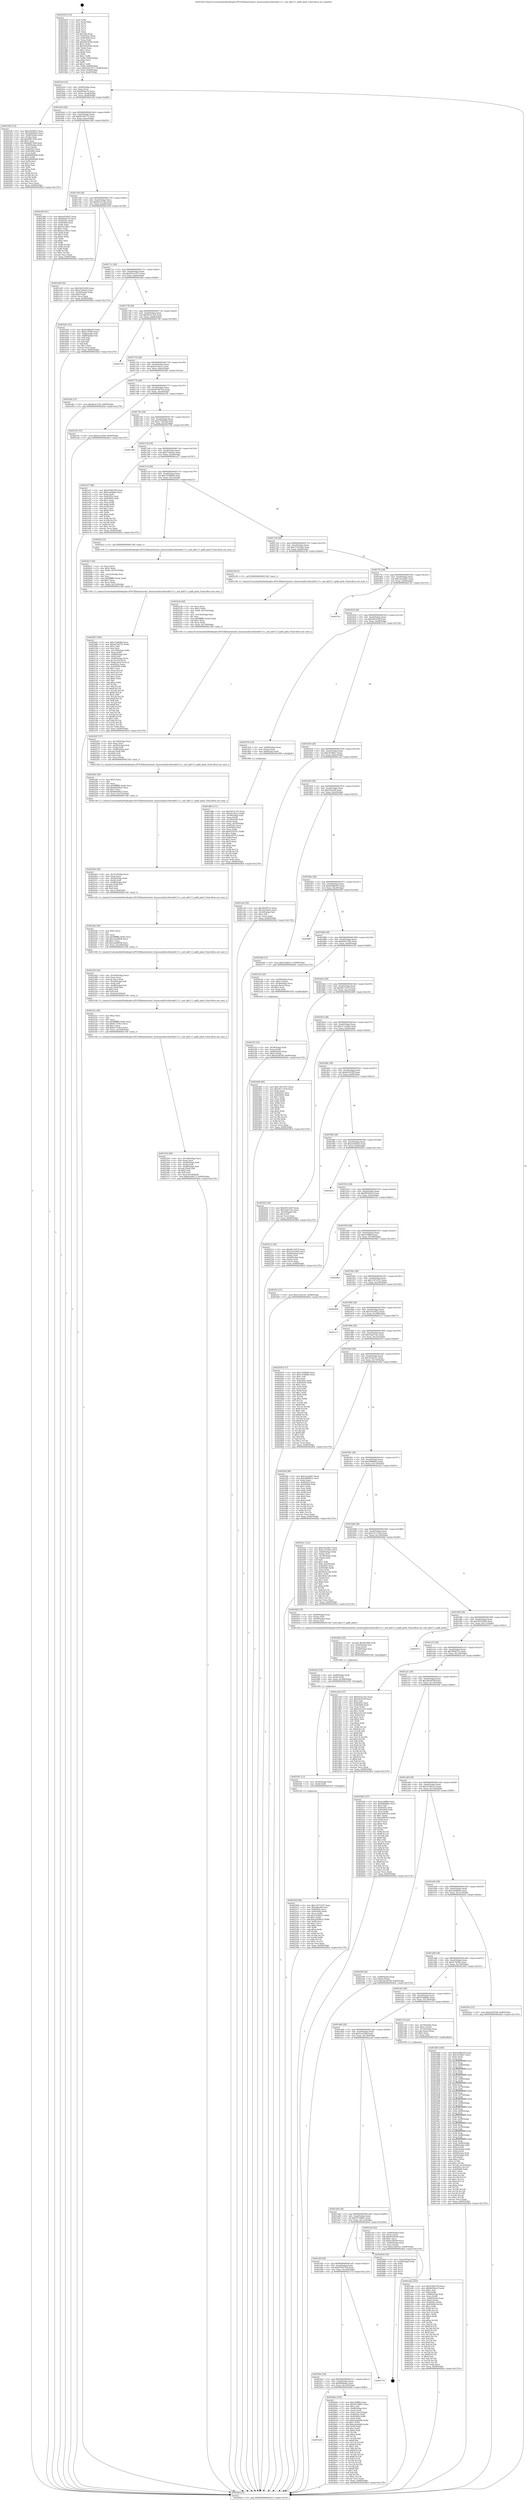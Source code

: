 digraph "0x401650" {
  label = "0x401650 (/mnt/c/Users/mathe/Desktop/tcc/POCII/binaries/extr_linuxsoundi2cotherak4113.c_snd_ak4113_spdif_pinfo_Final-ollvm.out::main(0))"
  labelloc = "t"
  node[shape=record]

  Entry [label="",width=0.3,height=0.3,shape=circle,fillcolor=black,style=filled]
  "0x4016c4" [label="{
     0x4016c4 [32]\l
     | [instrs]\l
     &nbsp;&nbsp;0x4016c4 \<+6\>: mov -0x90(%rbp),%eax\l
     &nbsp;&nbsp;0x4016ca \<+2\>: mov %eax,%ecx\l
     &nbsp;&nbsp;0x4016cc \<+6\>: sub $0x844ae7fc,%ecx\l
     &nbsp;&nbsp;0x4016d2 \<+6\>: mov %eax,-0xa4(%rbp)\l
     &nbsp;&nbsp;0x4016d8 \<+6\>: mov %ecx,-0xa8(%rbp)\l
     &nbsp;&nbsp;0x4016de \<+6\>: je 00000000004023df \<main+0xd8f\>\l
  }"]
  "0x4023df" [label="{
     0x4023df [123]\l
     | [instrs]\l
     &nbsp;&nbsp;0x4023df \<+5\>: mov $0xeef20955,%eax\l
     &nbsp;&nbsp;0x4023e4 \<+5\>: mov $0x3e6d8ebc,%ecx\l
     &nbsp;&nbsp;0x4023e9 \<+4\>: mov -0x48(%rbp),%rdx\l
     &nbsp;&nbsp;0x4023ed \<+2\>: mov (%rdx),%esi\l
     &nbsp;&nbsp;0x4023ef \<+6\>: add $0xbfd57d2b,%esi\l
     &nbsp;&nbsp;0x4023f5 \<+3\>: add $0x1,%esi\l
     &nbsp;&nbsp;0x4023f8 \<+6\>: sub $0xbfd57d2b,%esi\l
     &nbsp;&nbsp;0x4023fe \<+4\>: mov -0x48(%rbp),%rdx\l
     &nbsp;&nbsp;0x402402 \<+2\>: mov %esi,(%rdx)\l
     &nbsp;&nbsp;0x402404 \<+7\>: mov 0x40505c,%esi\l
     &nbsp;&nbsp;0x40240b \<+7\>: mov 0x405060,%edi\l
     &nbsp;&nbsp;0x402412 \<+3\>: mov %esi,%r8d\l
     &nbsp;&nbsp;0x402415 \<+7\>: sub $0x88990048,%r8d\l
     &nbsp;&nbsp;0x40241c \<+4\>: sub $0x1,%r8d\l
     &nbsp;&nbsp;0x402420 \<+7\>: add $0x88990048,%r8d\l
     &nbsp;&nbsp;0x402427 \<+4\>: imul %r8d,%esi\l
     &nbsp;&nbsp;0x40242b \<+3\>: and $0x1,%esi\l
     &nbsp;&nbsp;0x40242e \<+3\>: cmp $0x0,%esi\l
     &nbsp;&nbsp;0x402431 \<+4\>: sete %r9b\l
     &nbsp;&nbsp;0x402435 \<+3\>: cmp $0xa,%edi\l
     &nbsp;&nbsp;0x402438 \<+4\>: setl %r10b\l
     &nbsp;&nbsp;0x40243c \<+3\>: mov %r9b,%r11b\l
     &nbsp;&nbsp;0x40243f \<+3\>: and %r10b,%r11b\l
     &nbsp;&nbsp;0x402442 \<+3\>: xor %r10b,%r9b\l
     &nbsp;&nbsp;0x402445 \<+3\>: or %r9b,%r11b\l
     &nbsp;&nbsp;0x402448 \<+4\>: test $0x1,%r11b\l
     &nbsp;&nbsp;0x40244c \<+3\>: cmovne %ecx,%eax\l
     &nbsp;&nbsp;0x40244f \<+6\>: mov %eax,-0x90(%rbp)\l
     &nbsp;&nbsp;0x402455 \<+5\>: jmp 00000000004028cb \<main+0x127b\>\l
  }"]
  "0x4016e4" [label="{
     0x4016e4 [28]\l
     | [instrs]\l
     &nbsp;&nbsp;0x4016e4 \<+5\>: jmp 00000000004016e9 \<main+0x99\>\l
     &nbsp;&nbsp;0x4016e9 \<+6\>: mov -0xa4(%rbp),%eax\l
     &nbsp;&nbsp;0x4016ef \<+5\>: sub $0x8cc0b573,%eax\l
     &nbsp;&nbsp;0x4016f4 \<+6\>: mov %eax,-0xac(%rbp)\l
     &nbsp;&nbsp;0x4016fa \<+6\>: je 0000000000402384 \<main+0xd34\>\l
  }"]
  Exit [label="",width=0.3,height=0.3,shape=circle,fillcolor=black,style=filled,peripheries=2]
  "0x402384" [label="{
     0x402384 [91]\l
     | [instrs]\l
     &nbsp;&nbsp;0x402384 \<+5\>: mov $0xeef20955,%eax\l
     &nbsp;&nbsp;0x402389 \<+5\>: mov $0x844ae7fc,%ecx\l
     &nbsp;&nbsp;0x40238e \<+7\>: mov 0x40505c,%edx\l
     &nbsp;&nbsp;0x402395 \<+7\>: mov 0x405060,%esi\l
     &nbsp;&nbsp;0x40239c \<+2\>: mov %edx,%edi\l
     &nbsp;&nbsp;0x40239e \<+6\>: sub $0xb1e340c1,%edi\l
     &nbsp;&nbsp;0x4023a4 \<+3\>: sub $0x1,%edi\l
     &nbsp;&nbsp;0x4023a7 \<+6\>: add $0xb1e340c1,%edi\l
     &nbsp;&nbsp;0x4023ad \<+3\>: imul %edi,%edx\l
     &nbsp;&nbsp;0x4023b0 \<+3\>: and $0x1,%edx\l
     &nbsp;&nbsp;0x4023b3 \<+3\>: cmp $0x0,%edx\l
     &nbsp;&nbsp;0x4023b6 \<+4\>: sete %r8b\l
     &nbsp;&nbsp;0x4023ba \<+3\>: cmp $0xa,%esi\l
     &nbsp;&nbsp;0x4023bd \<+4\>: setl %r9b\l
     &nbsp;&nbsp;0x4023c1 \<+3\>: mov %r8b,%r10b\l
     &nbsp;&nbsp;0x4023c4 \<+3\>: and %r9b,%r10b\l
     &nbsp;&nbsp;0x4023c7 \<+3\>: xor %r9b,%r8b\l
     &nbsp;&nbsp;0x4023ca \<+3\>: or %r8b,%r10b\l
     &nbsp;&nbsp;0x4023cd \<+4\>: test $0x1,%r10b\l
     &nbsp;&nbsp;0x4023d1 \<+3\>: cmovne %ecx,%eax\l
     &nbsp;&nbsp;0x4023d4 \<+6\>: mov %eax,-0x90(%rbp)\l
     &nbsp;&nbsp;0x4023da \<+5\>: jmp 00000000004028cb \<main+0x127b\>\l
  }"]
  "0x401700" [label="{
     0x401700 [28]\l
     | [instrs]\l
     &nbsp;&nbsp;0x401700 \<+5\>: jmp 0000000000401705 \<main+0xb5\>\l
     &nbsp;&nbsp;0x401705 \<+6\>: mov -0xa4(%rbp),%eax\l
     &nbsp;&nbsp;0x40170b \<+5\>: sub $0x8e3a718e,%eax\l
     &nbsp;&nbsp;0x401710 \<+6\>: mov %eax,-0xb0(%rbp)\l
     &nbsp;&nbsp;0x401716 \<+6\>: je 0000000000401e09 \<main+0x7b9\>\l
  }"]
  "0x401b28" [label="{
     0x401b28\l
  }", style=dashed]
  "0x401e09" [label="{
     0x401e09 [30]\l
     | [instrs]\l
     &nbsp;&nbsp;0x401e09 \<+5\>: mov $0x36416204,%eax\l
     &nbsp;&nbsp;0x401e0e \<+5\>: mov $0xa7c9ee2e,%ecx\l
     &nbsp;&nbsp;0x401e13 \<+3\>: mov -0x34(%rbp),%edx\l
     &nbsp;&nbsp;0x401e16 \<+3\>: cmp $0x0,%edx\l
     &nbsp;&nbsp;0x401e19 \<+3\>: cmove %ecx,%eax\l
     &nbsp;&nbsp;0x401e1c \<+6\>: mov %eax,-0x90(%rbp)\l
     &nbsp;&nbsp;0x401e22 \<+5\>: jmp 00000000004028cb \<main+0x127b\>\l
  }"]
  "0x40171c" [label="{
     0x40171c [28]\l
     | [instrs]\l
     &nbsp;&nbsp;0x40171c \<+5\>: jmp 0000000000401721 \<main+0xd1\>\l
     &nbsp;&nbsp;0x401721 \<+6\>: mov -0xa4(%rbp),%eax\l
     &nbsp;&nbsp;0x401727 \<+5\>: sub $0x91b15473,%eax\l
     &nbsp;&nbsp;0x40172c \<+6\>: mov %eax,-0xb4(%rbp)\l
     &nbsp;&nbsp;0x401732 \<+6\>: je 0000000000401b4e \<main+0x4fe\>\l
  }"]
  "0x40264e" [label="{
     0x40264e [159]\l
     | [instrs]\l
     &nbsp;&nbsp;0x40264e \<+5\>: mov $0xa16ffbb,%eax\l
     &nbsp;&nbsp;0x402653 \<+5\>: mov $0x5f73d891,%ecx\l
     &nbsp;&nbsp;0x402658 \<+2\>: mov $0x1,%dl\l
     &nbsp;&nbsp;0x40265a \<+7\>: mov -0x88(%rbp),%rsi\l
     &nbsp;&nbsp;0x402661 \<+2\>: mov (%rsi),%edi\l
     &nbsp;&nbsp;0x402663 \<+3\>: mov %edi,-0x2c(%rbp)\l
     &nbsp;&nbsp;0x402666 \<+7\>: mov 0x40505c,%edi\l
     &nbsp;&nbsp;0x40266d \<+8\>: mov 0x405060,%r8d\l
     &nbsp;&nbsp;0x402675 \<+3\>: mov %edi,%r9d\l
     &nbsp;&nbsp;0x402678 \<+7\>: sub $0xa3a4a09b,%r9d\l
     &nbsp;&nbsp;0x40267f \<+4\>: sub $0x1,%r9d\l
     &nbsp;&nbsp;0x402683 \<+7\>: add $0xa3a4a09b,%r9d\l
     &nbsp;&nbsp;0x40268a \<+4\>: imul %r9d,%edi\l
     &nbsp;&nbsp;0x40268e \<+3\>: and $0x1,%edi\l
     &nbsp;&nbsp;0x402691 \<+3\>: cmp $0x0,%edi\l
     &nbsp;&nbsp;0x402694 \<+4\>: sete %r10b\l
     &nbsp;&nbsp;0x402698 \<+4\>: cmp $0xa,%r8d\l
     &nbsp;&nbsp;0x40269c \<+4\>: setl %r11b\l
     &nbsp;&nbsp;0x4026a0 \<+3\>: mov %r10b,%bl\l
     &nbsp;&nbsp;0x4026a3 \<+3\>: xor $0xff,%bl\l
     &nbsp;&nbsp;0x4026a6 \<+3\>: mov %r11b,%r14b\l
     &nbsp;&nbsp;0x4026a9 \<+4\>: xor $0xff,%r14b\l
     &nbsp;&nbsp;0x4026ad \<+3\>: xor $0x1,%dl\l
     &nbsp;&nbsp;0x4026b0 \<+3\>: mov %bl,%r15b\l
     &nbsp;&nbsp;0x4026b3 \<+4\>: and $0xff,%r15b\l
     &nbsp;&nbsp;0x4026b7 \<+3\>: and %dl,%r10b\l
     &nbsp;&nbsp;0x4026ba \<+3\>: mov %r14b,%r12b\l
     &nbsp;&nbsp;0x4026bd \<+4\>: and $0xff,%r12b\l
     &nbsp;&nbsp;0x4026c1 \<+3\>: and %dl,%r11b\l
     &nbsp;&nbsp;0x4026c4 \<+3\>: or %r10b,%r15b\l
     &nbsp;&nbsp;0x4026c7 \<+3\>: or %r11b,%r12b\l
     &nbsp;&nbsp;0x4026ca \<+3\>: xor %r12b,%r15b\l
     &nbsp;&nbsp;0x4026cd \<+3\>: or %r14b,%bl\l
     &nbsp;&nbsp;0x4026d0 \<+3\>: xor $0xff,%bl\l
     &nbsp;&nbsp;0x4026d3 \<+3\>: or $0x1,%dl\l
     &nbsp;&nbsp;0x4026d6 \<+2\>: and %dl,%bl\l
     &nbsp;&nbsp;0x4026d8 \<+3\>: or %bl,%r15b\l
     &nbsp;&nbsp;0x4026db \<+4\>: test $0x1,%r15b\l
     &nbsp;&nbsp;0x4026df \<+3\>: cmovne %ecx,%eax\l
     &nbsp;&nbsp;0x4026e2 \<+6\>: mov %eax,-0x90(%rbp)\l
     &nbsp;&nbsp;0x4026e8 \<+5\>: jmp 00000000004028cb \<main+0x127b\>\l
  }"]
  "0x401b4e" [label="{
     0x401b4e [53]\l
     | [instrs]\l
     &nbsp;&nbsp;0x401b4e \<+5\>: mov $0xd3d86c85,%eax\l
     &nbsp;&nbsp;0x401b53 \<+5\>: mov $0x4c783ffc,%ecx\l
     &nbsp;&nbsp;0x401b58 \<+6\>: mov -0x8a(%rbp),%dl\l
     &nbsp;&nbsp;0x401b5e \<+7\>: mov -0x89(%rbp),%sil\l
     &nbsp;&nbsp;0x401b65 \<+3\>: mov %dl,%dil\l
     &nbsp;&nbsp;0x401b68 \<+3\>: and %sil,%dil\l
     &nbsp;&nbsp;0x401b6b \<+3\>: xor %sil,%dl\l
     &nbsp;&nbsp;0x401b6e \<+3\>: or %dl,%dil\l
     &nbsp;&nbsp;0x401b71 \<+4\>: test $0x1,%dil\l
     &nbsp;&nbsp;0x401b75 \<+3\>: cmovne %ecx,%eax\l
     &nbsp;&nbsp;0x401b78 \<+6\>: mov %eax,-0x90(%rbp)\l
     &nbsp;&nbsp;0x401b7e \<+5\>: jmp 00000000004028cb \<main+0x127b\>\l
  }"]
  "0x401738" [label="{
     0x401738 [28]\l
     | [instrs]\l
     &nbsp;&nbsp;0x401738 \<+5\>: jmp 000000000040173d \<main+0xed\>\l
     &nbsp;&nbsp;0x40173d \<+6\>: mov -0xa4(%rbp),%eax\l
     &nbsp;&nbsp;0x401743 \<+5\>: sub $0x9252c355,%eax\l
     &nbsp;&nbsp;0x401748 \<+6\>: mov %eax,-0xb8(%rbp)\l
     &nbsp;&nbsp;0x40174e \<+6\>: je 0000000000402744 \<main+0x10f4\>\l
  }"]
  "0x4028cb" [label="{
     0x4028cb [5]\l
     | [instrs]\l
     &nbsp;&nbsp;0x4028cb \<+5\>: jmp 00000000004016c4 \<main+0x74\>\l
  }"]
  "0x401650" [label="{
     0x401650 [116]\l
     | [instrs]\l
     &nbsp;&nbsp;0x401650 \<+1\>: push %rbp\l
     &nbsp;&nbsp;0x401651 \<+3\>: mov %rsp,%rbp\l
     &nbsp;&nbsp;0x401654 \<+2\>: push %r15\l
     &nbsp;&nbsp;0x401656 \<+2\>: push %r14\l
     &nbsp;&nbsp;0x401658 \<+2\>: push %r13\l
     &nbsp;&nbsp;0x40165a \<+2\>: push %r12\l
     &nbsp;&nbsp;0x40165c \<+1\>: push %rbx\l
     &nbsp;&nbsp;0x40165d \<+7\>: sub $0x168,%rsp\l
     &nbsp;&nbsp;0x401664 \<+7\>: mov 0x40505c,%eax\l
     &nbsp;&nbsp;0x40166b \<+7\>: mov 0x405060,%ecx\l
     &nbsp;&nbsp;0x401672 \<+2\>: mov %eax,%edx\l
     &nbsp;&nbsp;0x401674 \<+6\>: add $0xd56c459a,%edx\l
     &nbsp;&nbsp;0x40167a \<+3\>: sub $0x1,%edx\l
     &nbsp;&nbsp;0x40167d \<+6\>: sub $0xd56c459a,%edx\l
     &nbsp;&nbsp;0x401683 \<+3\>: imul %edx,%eax\l
     &nbsp;&nbsp;0x401686 \<+3\>: and $0x1,%eax\l
     &nbsp;&nbsp;0x401689 \<+3\>: cmp $0x0,%eax\l
     &nbsp;&nbsp;0x40168c \<+4\>: sete %r8b\l
     &nbsp;&nbsp;0x401690 \<+4\>: and $0x1,%r8b\l
     &nbsp;&nbsp;0x401694 \<+7\>: mov %r8b,-0x8a(%rbp)\l
     &nbsp;&nbsp;0x40169b \<+3\>: cmp $0xa,%ecx\l
     &nbsp;&nbsp;0x40169e \<+4\>: setl %r8b\l
     &nbsp;&nbsp;0x4016a2 \<+4\>: and $0x1,%r8b\l
     &nbsp;&nbsp;0x4016a6 \<+7\>: mov %r8b,-0x89(%rbp)\l
     &nbsp;&nbsp;0x4016ad \<+10\>: movl $0x91b15473,-0x90(%rbp)\l
     &nbsp;&nbsp;0x4016b7 \<+6\>: mov %edi,-0x94(%rbp)\l
     &nbsp;&nbsp;0x4016bd \<+7\>: mov %rsi,-0xa0(%rbp)\l
  }"]
  "0x401b0c" [label="{
     0x401b0c [28]\l
     | [instrs]\l
     &nbsp;&nbsp;0x401b0c \<+5\>: jmp 0000000000401b11 \<main+0x4c1\>\l
     &nbsp;&nbsp;0x401b11 \<+6\>: mov -0xa4(%rbp),%eax\l
     &nbsp;&nbsp;0x401b17 \<+5\>: sub $0x6fbfbdde,%eax\l
     &nbsp;&nbsp;0x401b1c \<+6\>: mov %eax,-0x144(%rbp)\l
     &nbsp;&nbsp;0x401b22 \<+6\>: je 000000000040264e \<main+0xffe\>\l
  }"]
  "0x402744" [label="{
     0x402744\l
  }", style=dashed]
  "0x401754" [label="{
     0x401754 [28]\l
     | [instrs]\l
     &nbsp;&nbsp;0x401754 \<+5\>: jmp 0000000000401759 \<main+0x109\>\l
     &nbsp;&nbsp;0x401759 \<+6\>: mov -0xa4(%rbp),%eax\l
     &nbsp;&nbsp;0x40175f \<+5\>: sub $0xa5c3bcec,%eax\l
     &nbsp;&nbsp;0x401764 \<+6\>: mov %eax,-0xbc(%rbp)\l
     &nbsp;&nbsp;0x40176a \<+6\>: je 0000000000401dfa \<main+0x7aa\>\l
  }"]
  "0x402774" [label="{
     0x402774\l
  }", style=dashed]
  "0x401dfa" [label="{
     0x401dfa [15]\l
     | [instrs]\l
     &nbsp;&nbsp;0x401dfa \<+10\>: movl $0x8e3a718e,-0x90(%rbp)\l
     &nbsp;&nbsp;0x401e04 \<+5\>: jmp 00000000004028cb \<main+0x127b\>\l
  }"]
  "0x401770" [label="{
     0x401770 [28]\l
     | [instrs]\l
     &nbsp;&nbsp;0x401770 \<+5\>: jmp 0000000000401775 \<main+0x125\>\l
     &nbsp;&nbsp;0x401775 \<+6\>: mov -0xa4(%rbp),%eax\l
     &nbsp;&nbsp;0x40177b \<+5\>: sub $0xa67b6752,%eax\l
     &nbsp;&nbsp;0x401780 \<+6\>: mov %eax,-0xc0(%rbp)\l
     &nbsp;&nbsp;0x401786 \<+6\>: je 000000000040219c \<main+0xb4c\>\l
  }"]
  "0x401af0" [label="{
     0x401af0 [28]\l
     | [instrs]\l
     &nbsp;&nbsp;0x401af0 \<+5\>: jmp 0000000000401af5 \<main+0x4a5\>\l
     &nbsp;&nbsp;0x401af5 \<+6\>: mov -0xa4(%rbp),%eax\l
     &nbsp;&nbsp;0x401afb \<+5\>: sub $0x67845708,%eax\l
     &nbsp;&nbsp;0x401b00 \<+6\>: mov %eax,-0x140(%rbp)\l
     &nbsp;&nbsp;0x401b06 \<+6\>: je 0000000000402774 \<main+0x1124\>\l
  }"]
  "0x40219c" [label="{
     0x40219c [15]\l
     | [instrs]\l
     &nbsp;&nbsp;0x40219c \<+10\>: movl $0x5cccf260,-0x90(%rbp)\l
     &nbsp;&nbsp;0x4021a6 \<+5\>: jmp 00000000004028cb \<main+0x127b\>\l
  }"]
  "0x40178c" [label="{
     0x40178c [28]\l
     | [instrs]\l
     &nbsp;&nbsp;0x40178c \<+5\>: jmp 0000000000401791 \<main+0x141\>\l
     &nbsp;&nbsp;0x401791 \<+6\>: mov -0xa4(%rbp),%eax\l
     &nbsp;&nbsp;0x401797 \<+5\>: sub $0xa7506dfd,%eax\l
     &nbsp;&nbsp;0x40179c \<+6\>: mov %eax,-0xc4(%rbp)\l
     &nbsp;&nbsp;0x4017a2 \<+6\>: je 00000000004027d6 \<main+0x1186\>\l
  }"]
  "0x4026ed" [label="{
     0x4026ed [18]\l
     | [instrs]\l
     &nbsp;&nbsp;0x4026ed \<+3\>: mov -0x2c(%rbp),%eax\l
     &nbsp;&nbsp;0x4026f0 \<+4\>: lea -0x28(%rbp),%rsp\l
     &nbsp;&nbsp;0x4026f4 \<+1\>: pop %rbx\l
     &nbsp;&nbsp;0x4026f5 \<+2\>: pop %r12\l
     &nbsp;&nbsp;0x4026f7 \<+2\>: pop %r13\l
     &nbsp;&nbsp;0x4026f9 \<+2\>: pop %r14\l
     &nbsp;&nbsp;0x4026fb \<+2\>: pop %r15\l
     &nbsp;&nbsp;0x4026fd \<+1\>: pop %rbp\l
     &nbsp;&nbsp;0x4026fe \<+1\>: ret\l
  }"]
  "0x4027d6" [label="{
     0x4027d6\l
  }", style=dashed]
  "0x4017a8" [label="{
     0x4017a8 [28]\l
     | [instrs]\l
     &nbsp;&nbsp;0x4017a8 \<+5\>: jmp 00000000004017ad \<main+0x15d\>\l
     &nbsp;&nbsp;0x4017ad \<+6\>: mov -0xa4(%rbp),%eax\l
     &nbsp;&nbsp;0x4017b3 \<+5\>: sub $0xa7c9ee2e,%eax\l
     &nbsp;&nbsp;0x4017b8 \<+6\>: mov %eax,-0xc8(%rbp)\l
     &nbsp;&nbsp;0x4017be \<+6\>: je 0000000000401e27 \<main+0x7d7\>\l
  }"]
  "0x40250d" [label="{
     0x40250d [96]\l
     | [instrs]\l
     &nbsp;&nbsp;0x40250d \<+5\>: mov $0x13472197,%eax\l
     &nbsp;&nbsp;0x402512 \<+5\>: mov $0xcff2eaf9,%esi\l
     &nbsp;&nbsp;0x402517 \<+7\>: mov 0x40505c,%ecx\l
     &nbsp;&nbsp;0x40251e \<+7\>: mov 0x405060,%edx\l
     &nbsp;&nbsp;0x402525 \<+3\>: mov %ecx,%r8d\l
     &nbsp;&nbsp;0x402528 \<+7\>: sub $0x245f4b52,%r8d\l
     &nbsp;&nbsp;0x40252f \<+4\>: sub $0x1,%r8d\l
     &nbsp;&nbsp;0x402533 \<+7\>: add $0x245f4b52,%r8d\l
     &nbsp;&nbsp;0x40253a \<+4\>: imul %r8d,%ecx\l
     &nbsp;&nbsp;0x40253e \<+3\>: and $0x1,%ecx\l
     &nbsp;&nbsp;0x402541 \<+3\>: cmp $0x0,%ecx\l
     &nbsp;&nbsp;0x402544 \<+4\>: sete %r9b\l
     &nbsp;&nbsp;0x402548 \<+3\>: cmp $0xa,%edx\l
     &nbsp;&nbsp;0x40254b \<+4\>: setl %r10b\l
     &nbsp;&nbsp;0x40254f \<+3\>: mov %r9b,%r11b\l
     &nbsp;&nbsp;0x402552 \<+3\>: and %r10b,%r11b\l
     &nbsp;&nbsp;0x402555 \<+3\>: xor %r10b,%r9b\l
     &nbsp;&nbsp;0x402558 \<+3\>: or %r9b,%r11b\l
     &nbsp;&nbsp;0x40255b \<+4\>: test $0x1,%r11b\l
     &nbsp;&nbsp;0x40255f \<+3\>: cmovne %esi,%eax\l
     &nbsp;&nbsp;0x402562 \<+6\>: mov %eax,-0x90(%rbp)\l
     &nbsp;&nbsp;0x402568 \<+5\>: jmp 00000000004028cb \<main+0x127b\>\l
  }"]
  "0x401e27" [label="{
     0x401e27 [86]\l
     | [instrs]\l
     &nbsp;&nbsp;0x401e27 \<+5\>: mov $0x67845708,%eax\l
     &nbsp;&nbsp;0x401e2c \<+5\>: mov $0x5c448b6e,%ecx\l
     &nbsp;&nbsp;0x401e31 \<+2\>: xor %edx,%edx\l
     &nbsp;&nbsp;0x401e33 \<+7\>: mov 0x40505c,%esi\l
     &nbsp;&nbsp;0x401e3a \<+7\>: mov 0x405060,%edi\l
     &nbsp;&nbsp;0x401e41 \<+3\>: sub $0x1,%edx\l
     &nbsp;&nbsp;0x401e44 \<+3\>: mov %esi,%r8d\l
     &nbsp;&nbsp;0x401e47 \<+3\>: add %edx,%r8d\l
     &nbsp;&nbsp;0x401e4a \<+4\>: imul %r8d,%esi\l
     &nbsp;&nbsp;0x401e4e \<+3\>: and $0x1,%esi\l
     &nbsp;&nbsp;0x401e51 \<+3\>: cmp $0x0,%esi\l
     &nbsp;&nbsp;0x401e54 \<+4\>: sete %r9b\l
     &nbsp;&nbsp;0x401e58 \<+3\>: cmp $0xa,%edi\l
     &nbsp;&nbsp;0x401e5b \<+4\>: setl %r10b\l
     &nbsp;&nbsp;0x401e5f \<+3\>: mov %r9b,%r11b\l
     &nbsp;&nbsp;0x401e62 \<+3\>: and %r10b,%r11b\l
     &nbsp;&nbsp;0x401e65 \<+3\>: xor %r10b,%r9b\l
     &nbsp;&nbsp;0x401e68 \<+3\>: or %r9b,%r11b\l
     &nbsp;&nbsp;0x401e6b \<+4\>: test $0x1,%r11b\l
     &nbsp;&nbsp;0x401e6f \<+3\>: cmovne %ecx,%eax\l
     &nbsp;&nbsp;0x401e72 \<+6\>: mov %eax,-0x90(%rbp)\l
     &nbsp;&nbsp;0x401e78 \<+5\>: jmp 00000000004028cb \<main+0x127b\>\l
  }"]
  "0x4017c4" [label="{
     0x4017c4 [28]\l
     | [instrs]\l
     &nbsp;&nbsp;0x4017c4 \<+5\>: jmp 00000000004017c9 \<main+0x179\>\l
     &nbsp;&nbsp;0x4017c9 \<+6\>: mov -0xa4(%rbp),%eax\l
     &nbsp;&nbsp;0x4017cf \<+5\>: sub $0xc1838bb4,%eax\l
     &nbsp;&nbsp;0x4017d4 \<+6\>: mov %eax,-0xcc(%rbp)\l
     &nbsp;&nbsp;0x4017da \<+6\>: je 00000000004020c2 \<main+0xa72\>\l
  }"]
  "0x402501" [label="{
     0x402501 [12]\l
     | [instrs]\l
     &nbsp;&nbsp;0x402501 \<+4\>: mov -0x50(%rbp),%rdi\l
     &nbsp;&nbsp;0x402505 \<+3\>: mov (%rdi),%rdi\l
     &nbsp;&nbsp;0x402508 \<+5\>: call 0000000000401030 \<free@plt\>\l
     | [calls]\l
     &nbsp;&nbsp;0x401030 \{1\} (unknown)\l
  }"]
  "0x4020c2" [label="{
     0x4020c2 [5]\l
     | [instrs]\l
     &nbsp;&nbsp;0x4020c2 \<+5\>: call 0000000000401160 \<next_i\>\l
     | [calls]\l
     &nbsp;&nbsp;0x401160 \{1\} (/mnt/c/Users/mathe/Desktop/tcc/POCII/binaries/extr_linuxsoundi2cotherak4113.c_snd_ak4113_spdif_pinfo_Final-ollvm.out::next_i)\l
  }"]
  "0x4017e0" [label="{
     0x4017e0 [28]\l
     | [instrs]\l
     &nbsp;&nbsp;0x4017e0 \<+5\>: jmp 00000000004017e5 \<main+0x195\>\l
     &nbsp;&nbsp;0x4017e5 \<+6\>: mov -0xa4(%rbp),%eax\l
     &nbsp;&nbsp;0x4017eb \<+5\>: sub $0xc51819d2,%eax\l
     &nbsp;&nbsp;0x4017f0 \<+6\>: mov %eax,-0xd0(%rbp)\l
     &nbsp;&nbsp;0x4017f6 \<+6\>: je 0000000000402236 \<main+0xbe6\>\l
  }"]
  "0x4024ef" [label="{
     0x4024ef [18]\l
     | [instrs]\l
     &nbsp;&nbsp;0x4024ef \<+4\>: mov -0x68(%rbp),%rdi\l
     &nbsp;&nbsp;0x4024f3 \<+3\>: mov (%rdi),%rdi\l
     &nbsp;&nbsp;0x4024f6 \<+6\>: mov %eax,-0x168(%rbp)\l
     &nbsp;&nbsp;0x4024fc \<+5\>: call 0000000000401030 \<free@plt\>\l
     | [calls]\l
     &nbsp;&nbsp;0x401030 \{1\} (unknown)\l
  }"]
  "0x402236" [label="{
     0x402236 [5]\l
     | [instrs]\l
     &nbsp;&nbsp;0x402236 \<+5\>: call 0000000000401160 \<next_i\>\l
     | [calls]\l
     &nbsp;&nbsp;0x401160 \{1\} (/mnt/c/Users/mathe/Desktop/tcc/POCII/binaries/extr_linuxsoundi2cotherak4113.c_snd_ak4113_spdif_pinfo_Final-ollvm.out::next_i)\l
  }"]
  "0x4017fc" [label="{
     0x4017fc [28]\l
     | [instrs]\l
     &nbsp;&nbsp;0x4017fc \<+5\>: jmp 0000000000401801 \<main+0x1b1\>\l
     &nbsp;&nbsp;0x401801 \<+6\>: mov -0xa4(%rbp),%eax\l
     &nbsp;&nbsp;0x401807 \<+5\>: sub $0xc5ea3bb7,%eax\l
     &nbsp;&nbsp;0x40180c \<+6\>: mov %eax,-0xd4(%rbp)\l
     &nbsp;&nbsp;0x401812 \<+6\>: je 00000000004027b1 \<main+0x1161\>\l
  }"]
  "0x4024d2" [label="{
     0x4024d2 [29]\l
     | [instrs]\l
     &nbsp;&nbsp;0x4024d2 \<+10\>: movabs $0x4030b6,%rdi\l
     &nbsp;&nbsp;0x4024dc \<+4\>: mov -0x40(%rbp),%rsi\l
     &nbsp;&nbsp;0x4024e0 \<+2\>: mov %eax,(%rsi)\l
     &nbsp;&nbsp;0x4024e2 \<+4\>: mov -0x40(%rbp),%rsi\l
     &nbsp;&nbsp;0x4024e6 \<+2\>: mov (%rsi),%esi\l
     &nbsp;&nbsp;0x4024e8 \<+2\>: mov $0x0,%al\l
     &nbsp;&nbsp;0x4024ea \<+5\>: call 0000000000401040 \<printf@plt\>\l
     | [calls]\l
     &nbsp;&nbsp;0x401040 \{1\} (unknown)\l
  }"]
  "0x4027b1" [label="{
     0x4027b1\l
  }", style=dashed]
  "0x401818" [label="{
     0x401818 [28]\l
     | [instrs]\l
     &nbsp;&nbsp;0x401818 \<+5\>: jmp 000000000040181d \<main+0x1cd\>\l
     &nbsp;&nbsp;0x40181d \<+6\>: mov -0xa4(%rbp),%eax\l
     &nbsp;&nbsp;0x401823 \<+5\>: sub $0xc60161ff,%eax\l
     &nbsp;&nbsp;0x401828 \<+6\>: mov %eax,-0xd8(%rbp)\l
     &nbsp;&nbsp;0x40182e \<+6\>: je 0000000000401d7b \<main+0x72b\>\l
  }"]
  "0x402354" [label="{
     0x402354 [48]\l
     | [instrs]\l
     &nbsp;&nbsp;0x402354 \<+6\>: mov -0x164(%rbp),%ecx\l
     &nbsp;&nbsp;0x40235a \<+3\>: imul %eax,%ecx\l
     &nbsp;&nbsp;0x40235d \<+4\>: mov -0x50(%rbp),%rdi\l
     &nbsp;&nbsp;0x402361 \<+3\>: mov (%rdi),%rdi\l
     &nbsp;&nbsp;0x402364 \<+4\>: mov -0x48(%rbp),%r8\l
     &nbsp;&nbsp;0x402368 \<+3\>: movslq (%r8),%r8\l
     &nbsp;&nbsp;0x40236b \<+4\>: shl $0x5,%r8\l
     &nbsp;&nbsp;0x40236f \<+3\>: add %r8,%rdi\l
     &nbsp;&nbsp;0x402372 \<+3\>: mov %ecx,0x18(%rdi)\l
     &nbsp;&nbsp;0x402375 \<+10\>: movl $0x8cc0b573,-0x90(%rbp)\l
     &nbsp;&nbsp;0x40237f \<+5\>: jmp 00000000004028cb \<main+0x127b\>\l
  }"]
  "0x401d7b" [label="{
     0x401d7b [16]\l
     | [instrs]\l
     &nbsp;&nbsp;0x401d7b \<+4\>: mov -0x80(%rbp),%rax\l
     &nbsp;&nbsp;0x401d7f \<+3\>: mov (%rax),%rax\l
     &nbsp;&nbsp;0x401d82 \<+4\>: mov 0x8(%rax),%rdi\l
     &nbsp;&nbsp;0x401d86 \<+5\>: call 0000000000401060 \<atoi@plt\>\l
     | [calls]\l
     &nbsp;&nbsp;0x401060 \{1\} (unknown)\l
  }"]
  "0x401834" [label="{
     0x401834 [28]\l
     | [instrs]\l
     &nbsp;&nbsp;0x401834 \<+5\>: jmp 0000000000401839 \<main+0x1e9\>\l
     &nbsp;&nbsp;0x401839 \<+6\>: mov -0xa4(%rbp),%eax\l
     &nbsp;&nbsp;0x40183f \<+5\>: sub $0xc9c48fa7,%eax\l
     &nbsp;&nbsp;0x401844 \<+6\>: mov %eax,-0xdc(%rbp)\l
     &nbsp;&nbsp;0x40184a \<+6\>: je 0000000000401ca9 \<main+0x659\>\l
  }"]
  "0x40232c" [label="{
     0x40232c [40]\l
     | [instrs]\l
     &nbsp;&nbsp;0x40232c \<+5\>: mov $0x2,%ecx\l
     &nbsp;&nbsp;0x402331 \<+1\>: cltd\l
     &nbsp;&nbsp;0x402332 \<+2\>: idiv %ecx\l
     &nbsp;&nbsp;0x402334 \<+6\>: imul $0xfffffffe,%edx,%ecx\l
     &nbsp;&nbsp;0x40233a \<+6\>: sub $0x9c73c81a,%ecx\l
     &nbsp;&nbsp;0x402340 \<+3\>: add $0x1,%ecx\l
     &nbsp;&nbsp;0x402343 \<+6\>: add $0x9c73c81a,%ecx\l
     &nbsp;&nbsp;0x402349 \<+6\>: mov %ecx,-0x164(%rbp)\l
     &nbsp;&nbsp;0x40234f \<+5\>: call 0000000000401160 \<next_i\>\l
     | [calls]\l
     &nbsp;&nbsp;0x401160 \{1\} (/mnt/c/Users/mathe/Desktop/tcc/POCII/binaries/extr_linuxsoundi2cotherak4113.c_snd_ak4113_spdif_pinfo_Final-ollvm.out::next_i)\l
  }"]
  "0x401ca9" [label="{
     0x401ca9 [30]\l
     | [instrs]\l
     &nbsp;&nbsp;0x401ca9 \<+5\>: mov $0x395bf71e,%eax\l
     &nbsp;&nbsp;0x401cae \<+5\>: mov $0x162c4622,%ecx\l
     &nbsp;&nbsp;0x401cb3 \<+3\>: mov -0x35(%rbp),%dl\l
     &nbsp;&nbsp;0x401cb6 \<+3\>: test $0x1,%dl\l
     &nbsp;&nbsp;0x401cb9 \<+3\>: cmovne %ecx,%eax\l
     &nbsp;&nbsp;0x401cbc \<+6\>: mov %eax,-0x90(%rbp)\l
     &nbsp;&nbsp;0x401cc2 \<+5\>: jmp 00000000004028cb \<main+0x127b\>\l
  }"]
  "0x401850" [label="{
     0x401850 [28]\l
     | [instrs]\l
     &nbsp;&nbsp;0x401850 \<+5\>: jmp 0000000000401855 \<main+0x205\>\l
     &nbsp;&nbsp;0x401855 \<+6\>: mov -0xa4(%rbp),%eax\l
     &nbsp;&nbsp;0x40185b \<+5\>: sub $0xcff2eaf9,%eax\l
     &nbsp;&nbsp;0x401860 \<+6\>: mov %eax,-0xe0(%rbp)\l
     &nbsp;&nbsp;0x401866 \<+6\>: je 000000000040256d \<main+0xf1d\>\l
  }"]
  "0x402302" [label="{
     0x402302 [42]\l
     | [instrs]\l
     &nbsp;&nbsp;0x402302 \<+6\>: mov -0x160(%rbp),%ecx\l
     &nbsp;&nbsp;0x402308 \<+3\>: imul %eax,%ecx\l
     &nbsp;&nbsp;0x40230b \<+3\>: movslq %ecx,%rdi\l
     &nbsp;&nbsp;0x40230e \<+4\>: mov -0x50(%rbp),%r8\l
     &nbsp;&nbsp;0x402312 \<+3\>: mov (%r8),%r8\l
     &nbsp;&nbsp;0x402315 \<+4\>: mov -0x48(%rbp),%r9\l
     &nbsp;&nbsp;0x402319 \<+3\>: movslq (%r9),%r9\l
     &nbsp;&nbsp;0x40231c \<+4\>: shl $0x5,%r9\l
     &nbsp;&nbsp;0x402320 \<+3\>: add %r9,%r8\l
     &nbsp;&nbsp;0x402323 \<+4\>: mov %rdi,0x10(%r8)\l
     &nbsp;&nbsp;0x402327 \<+5\>: call 0000000000401160 \<next_i\>\l
     | [calls]\l
     &nbsp;&nbsp;0x401160 \{1\} (/mnt/c/Users/mathe/Desktop/tcc/POCII/binaries/extr_linuxsoundi2cotherak4113.c_snd_ak4113_spdif_pinfo_Final-ollvm.out::next_i)\l
  }"]
  "0x40256d" [label="{
     0x40256d [15]\l
     | [instrs]\l
     &nbsp;&nbsp;0x40256d \<+10\>: movl $0x3e38d1c3,-0x90(%rbp)\l
     &nbsp;&nbsp;0x402577 \<+5\>: jmp 00000000004028cb \<main+0x127b\>\l
  }"]
  "0x40186c" [label="{
     0x40186c [28]\l
     | [instrs]\l
     &nbsp;&nbsp;0x40186c \<+5\>: jmp 0000000000401871 \<main+0x221\>\l
     &nbsp;&nbsp;0x401871 \<+6\>: mov -0xa4(%rbp),%eax\l
     &nbsp;&nbsp;0x401877 \<+5\>: sub $0xd3d86c85,%eax\l
     &nbsp;&nbsp;0x40187c \<+6\>: mov %eax,-0xe4(%rbp)\l
     &nbsp;&nbsp;0x401882 \<+6\>: je 00000000004026ff \<main+0x10af\>\l
  }"]
  "0x4022da" [label="{
     0x4022da [40]\l
     | [instrs]\l
     &nbsp;&nbsp;0x4022da \<+5\>: mov $0x2,%ecx\l
     &nbsp;&nbsp;0x4022df \<+1\>: cltd\l
     &nbsp;&nbsp;0x4022e0 \<+2\>: idiv %ecx\l
     &nbsp;&nbsp;0x4022e2 \<+6\>: imul $0xfffffffe,%edx,%ecx\l
     &nbsp;&nbsp;0x4022e8 \<+6\>: sub $0x2aa98638,%ecx\l
     &nbsp;&nbsp;0x4022ee \<+3\>: add $0x1,%ecx\l
     &nbsp;&nbsp;0x4022f1 \<+6\>: add $0x2aa98638,%ecx\l
     &nbsp;&nbsp;0x4022f7 \<+6\>: mov %ecx,-0x160(%rbp)\l
     &nbsp;&nbsp;0x4022fd \<+5\>: call 0000000000401160 \<next_i\>\l
     | [calls]\l
     &nbsp;&nbsp;0x401160 \{1\} (/mnt/c/Users/mathe/Desktop/tcc/POCII/binaries/extr_linuxsoundi2cotherak4113.c_snd_ak4113_spdif_pinfo_Final-ollvm.out::next_i)\l
  }"]
  "0x4026ff" [label="{
     0x4026ff\l
  }", style=dashed]
  "0x401888" [label="{
     0x401888 [28]\l
     | [instrs]\l
     &nbsp;&nbsp;0x401888 \<+5\>: jmp 000000000040188d \<main+0x23d\>\l
     &nbsp;&nbsp;0x40188d \<+6\>: mov -0xa4(%rbp),%eax\l
     &nbsp;&nbsp;0x401893 \<+5\>: sub $0xd5611bf5,%eax\l
     &nbsp;&nbsp;0x401898 \<+6\>: mov %eax,-0xe8(%rbp)\l
     &nbsp;&nbsp;0x40189e \<+6\>: je 00000000004021d5 \<main+0xb85\>\l
  }"]
  "0x4022b4" [label="{
     0x4022b4 [38]\l
     | [instrs]\l
     &nbsp;&nbsp;0x4022b4 \<+6\>: mov -0x15c(%rbp),%ecx\l
     &nbsp;&nbsp;0x4022ba \<+3\>: imul %eax,%ecx\l
     &nbsp;&nbsp;0x4022bd \<+4\>: mov -0x50(%rbp),%rdi\l
     &nbsp;&nbsp;0x4022c1 \<+3\>: mov (%rdi),%rdi\l
     &nbsp;&nbsp;0x4022c4 \<+4\>: mov -0x48(%rbp),%r8\l
     &nbsp;&nbsp;0x4022c8 \<+3\>: movslq (%r8),%r8\l
     &nbsp;&nbsp;0x4022cb \<+4\>: shl $0x5,%r8\l
     &nbsp;&nbsp;0x4022cf \<+3\>: add %r8,%rdi\l
     &nbsp;&nbsp;0x4022d2 \<+3\>: mov %ecx,0x8(%rdi)\l
     &nbsp;&nbsp;0x4022d5 \<+5\>: call 0000000000401160 \<next_i\>\l
     | [calls]\l
     &nbsp;&nbsp;0x401160 \{1\} (/mnt/c/Users/mathe/Desktop/tcc/POCII/binaries/extr_linuxsoundi2cotherak4113.c_snd_ak4113_spdif_pinfo_Final-ollvm.out::next_i)\l
  }"]
  "0x4021d5" [label="{
     0x4021d5 [29]\l
     | [instrs]\l
     &nbsp;&nbsp;0x4021d5 \<+4\>: mov -0x58(%rbp),%rax\l
     &nbsp;&nbsp;0x4021d9 \<+6\>: movl $0x1,(%rax)\l
     &nbsp;&nbsp;0x4021df \<+4\>: mov -0x58(%rbp),%rax\l
     &nbsp;&nbsp;0x4021e3 \<+3\>: movslq (%rax),%rax\l
     &nbsp;&nbsp;0x4021e6 \<+4\>: shl $0x5,%rax\l
     &nbsp;&nbsp;0x4021ea \<+3\>: mov %rax,%rdi\l
     &nbsp;&nbsp;0x4021ed \<+5\>: call 0000000000401050 \<malloc@plt\>\l
     | [calls]\l
     &nbsp;&nbsp;0x401050 \{1\} (unknown)\l
  }"]
  "0x4018a4" [label="{
     0x4018a4 [28]\l
     | [instrs]\l
     &nbsp;&nbsp;0x4018a4 \<+5\>: jmp 00000000004018a9 \<main+0x259\>\l
     &nbsp;&nbsp;0x4018a9 \<+6\>: mov -0xa4(%rbp),%eax\l
     &nbsp;&nbsp;0x4018af \<+5\>: sub $0xd6c72479,%eax\l
     &nbsp;&nbsp;0x4018b4 \<+6\>: mov %eax,-0xec(%rbp)\l
     &nbsp;&nbsp;0x4018ba \<+6\>: je 0000000000402469 \<main+0xe19\>\l
  }"]
  "0x40228c" [label="{
     0x40228c [40]\l
     | [instrs]\l
     &nbsp;&nbsp;0x40228c \<+5\>: mov $0x2,%ecx\l
     &nbsp;&nbsp;0x402291 \<+1\>: cltd\l
     &nbsp;&nbsp;0x402292 \<+2\>: idiv %ecx\l
     &nbsp;&nbsp;0x402294 \<+6\>: imul $0xfffffffe,%edx,%ecx\l
     &nbsp;&nbsp;0x40229a \<+6\>: add $0xdbefd422,%ecx\l
     &nbsp;&nbsp;0x4022a0 \<+3\>: add $0x1,%ecx\l
     &nbsp;&nbsp;0x4022a3 \<+6\>: sub $0xdbefd422,%ecx\l
     &nbsp;&nbsp;0x4022a9 \<+6\>: mov %ecx,-0x15c(%rbp)\l
     &nbsp;&nbsp;0x4022af \<+5\>: call 0000000000401160 \<next_i\>\l
     | [calls]\l
     &nbsp;&nbsp;0x401160 \{1\} (/mnt/c/Users/mathe/Desktop/tcc/POCII/binaries/extr_linuxsoundi2cotherak4113.c_snd_ak4113_spdif_pinfo_Final-ollvm.out::next_i)\l
  }"]
  "0x402469" [label="{
     0x402469 [86]\l
     | [instrs]\l
     &nbsp;&nbsp;0x402469 \<+5\>: mov $0x13472197,%eax\l
     &nbsp;&nbsp;0x40246e \<+5\>: mov $0x34117e59,%ecx\l
     &nbsp;&nbsp;0x402473 \<+2\>: xor %edx,%edx\l
     &nbsp;&nbsp;0x402475 \<+7\>: mov 0x40505c,%esi\l
     &nbsp;&nbsp;0x40247c \<+7\>: mov 0x405060,%edi\l
     &nbsp;&nbsp;0x402483 \<+3\>: sub $0x1,%edx\l
     &nbsp;&nbsp;0x402486 \<+3\>: mov %esi,%r8d\l
     &nbsp;&nbsp;0x402489 \<+3\>: add %edx,%r8d\l
     &nbsp;&nbsp;0x40248c \<+4\>: imul %r8d,%esi\l
     &nbsp;&nbsp;0x402490 \<+3\>: and $0x1,%esi\l
     &nbsp;&nbsp;0x402493 \<+3\>: cmp $0x0,%esi\l
     &nbsp;&nbsp;0x402496 \<+4\>: sete %r9b\l
     &nbsp;&nbsp;0x40249a \<+3\>: cmp $0xa,%edi\l
     &nbsp;&nbsp;0x40249d \<+4\>: setl %r10b\l
     &nbsp;&nbsp;0x4024a1 \<+3\>: mov %r9b,%r11b\l
     &nbsp;&nbsp;0x4024a4 \<+3\>: and %r10b,%r11b\l
     &nbsp;&nbsp;0x4024a7 \<+3\>: xor %r10b,%r9b\l
     &nbsp;&nbsp;0x4024aa \<+3\>: or %r9b,%r11b\l
     &nbsp;&nbsp;0x4024ad \<+4\>: test $0x1,%r11b\l
     &nbsp;&nbsp;0x4024b1 \<+3\>: cmovne %ecx,%eax\l
     &nbsp;&nbsp;0x4024b4 \<+6\>: mov %eax,-0x90(%rbp)\l
     &nbsp;&nbsp;0x4024ba \<+5\>: jmp 00000000004028cb \<main+0x127b\>\l
  }"]
  "0x4018c0" [label="{
     0x4018c0 [28]\l
     | [instrs]\l
     &nbsp;&nbsp;0x4018c0 \<+5\>: jmp 00000000004018c5 \<main+0x275\>\l
     &nbsp;&nbsp;0x4018c5 \<+6\>: mov -0xa4(%rbp),%eax\l
     &nbsp;&nbsp;0x4018cb \<+5\>: sub $0xe13c20d3,%eax\l
     &nbsp;&nbsp;0x4018d0 \<+6\>: mov %eax,-0xf0(%rbp)\l
     &nbsp;&nbsp;0x4018d6 \<+6\>: je 000000000040201b \<main+0x9cb\>\l
  }"]
  "0x402267" [label="{
     0x402267 [37]\l
     | [instrs]\l
     &nbsp;&nbsp;0x402267 \<+6\>: mov -0x158(%rbp),%ecx\l
     &nbsp;&nbsp;0x40226d \<+3\>: imul %eax,%ecx\l
     &nbsp;&nbsp;0x402270 \<+4\>: mov -0x50(%rbp),%rdi\l
     &nbsp;&nbsp;0x402274 \<+3\>: mov (%rdi),%rdi\l
     &nbsp;&nbsp;0x402277 \<+4\>: mov -0x48(%rbp),%r8\l
     &nbsp;&nbsp;0x40227b \<+3\>: movslq (%r8),%r8\l
     &nbsp;&nbsp;0x40227e \<+4\>: shl $0x5,%r8\l
     &nbsp;&nbsp;0x402282 \<+3\>: add %r8,%rdi\l
     &nbsp;&nbsp;0x402285 \<+2\>: mov %ecx,(%rdi)\l
     &nbsp;&nbsp;0x402287 \<+5\>: call 0000000000401160 \<next_i\>\l
     | [calls]\l
     &nbsp;&nbsp;0x401160 \{1\} (/mnt/c/Users/mathe/Desktop/tcc/POCII/binaries/extr_linuxsoundi2cotherak4113.c_snd_ak4113_spdif_pinfo_Final-ollvm.out::next_i)\l
  }"]
  "0x40201b" [label="{
     0x40201b [30]\l
     | [instrs]\l
     &nbsp;&nbsp;0x40201b \<+5\>: mov $0xd5611bf5,%eax\l
     &nbsp;&nbsp;0x402020 \<+5\>: mov $0x16a873ac,%ecx\l
     &nbsp;&nbsp;0x402025 \<+3\>: mov -0x2d(%rbp),%dl\l
     &nbsp;&nbsp;0x402028 \<+3\>: test $0x1,%dl\l
     &nbsp;&nbsp;0x40202b \<+3\>: cmovne %ecx,%eax\l
     &nbsp;&nbsp;0x40202e \<+6\>: mov %eax,-0x90(%rbp)\l
     &nbsp;&nbsp;0x402034 \<+5\>: jmp 00000000004028cb \<main+0x127b\>\l
  }"]
  "0x4018dc" [label="{
     0x4018dc [28]\l
     | [instrs]\l
     &nbsp;&nbsp;0x4018dc \<+5\>: jmp 00000000004018e1 \<main+0x291\>\l
     &nbsp;&nbsp;0x4018e1 \<+6\>: mov -0xa4(%rbp),%eax\l
     &nbsp;&nbsp;0x4018e7 \<+5\>: sub $0xeb5955ff,%eax\l
     &nbsp;&nbsp;0x4018ec \<+6\>: mov %eax,-0xf4(%rbp)\l
     &nbsp;&nbsp;0x4018f2 \<+6\>: je 0000000000402212 \<main+0xbc2\>\l
  }"]
  "0x40223b" [label="{
     0x40223b [44]\l
     | [instrs]\l
     &nbsp;&nbsp;0x40223b \<+2\>: xor %ecx,%ecx\l
     &nbsp;&nbsp;0x40223d \<+5\>: mov $0x2,%edx\l
     &nbsp;&nbsp;0x402242 \<+6\>: mov %edx,-0x154(%rbp)\l
     &nbsp;&nbsp;0x402248 \<+1\>: cltd\l
     &nbsp;&nbsp;0x402249 \<+6\>: mov -0x154(%rbp),%esi\l
     &nbsp;&nbsp;0x40224f \<+2\>: idiv %esi\l
     &nbsp;&nbsp;0x402251 \<+6\>: imul $0xfffffffe,%edx,%edx\l
     &nbsp;&nbsp;0x402257 \<+3\>: sub $0x1,%ecx\l
     &nbsp;&nbsp;0x40225a \<+2\>: sub %ecx,%edx\l
     &nbsp;&nbsp;0x40225c \<+6\>: mov %edx,-0x158(%rbp)\l
     &nbsp;&nbsp;0x402262 \<+5\>: call 0000000000401160 \<next_i\>\l
     | [calls]\l
     &nbsp;&nbsp;0x401160 \{1\} (/mnt/c/Users/mathe/Desktop/tcc/POCII/binaries/extr_linuxsoundi2cotherak4113.c_snd_ak4113_spdif_pinfo_Final-ollvm.out::next_i)\l
  }"]
  "0x402212" [label="{
     0x402212 [36]\l
     | [instrs]\l
     &nbsp;&nbsp;0x402212 \<+5\>: mov $0xd6c72479,%eax\l
     &nbsp;&nbsp;0x402217 \<+5\>: mov $0xc51819d2,%ecx\l
     &nbsp;&nbsp;0x40221c \<+4\>: mov -0x48(%rbp),%rdx\l
     &nbsp;&nbsp;0x402220 \<+2\>: mov (%rdx),%esi\l
     &nbsp;&nbsp;0x402222 \<+4\>: mov -0x58(%rbp),%rdx\l
     &nbsp;&nbsp;0x402226 \<+2\>: cmp (%rdx),%esi\l
     &nbsp;&nbsp;0x402228 \<+3\>: cmovl %ecx,%eax\l
     &nbsp;&nbsp;0x40222b \<+6\>: mov %eax,-0x90(%rbp)\l
     &nbsp;&nbsp;0x402231 \<+5\>: jmp 00000000004028cb \<main+0x127b\>\l
  }"]
  "0x4018f8" [label="{
     0x4018f8 [28]\l
     | [instrs]\l
     &nbsp;&nbsp;0x4018f8 \<+5\>: jmp 00000000004018fd \<main+0x2ad\>\l
     &nbsp;&nbsp;0x4018fd \<+6\>: mov -0xa4(%rbp),%eax\l
     &nbsp;&nbsp;0x401903 \<+5\>: sub $0xeef20955,%eax\l
     &nbsp;&nbsp;0x401908 \<+6\>: mov %eax,-0xf8(%rbp)\l
     &nbsp;&nbsp;0x40190e \<+6\>: je 000000000040282c \<main+0x11dc\>\l
  }"]
  "0x4021f2" [label="{
     0x4021f2 [32]\l
     | [instrs]\l
     &nbsp;&nbsp;0x4021f2 \<+4\>: mov -0x50(%rbp),%rdi\l
     &nbsp;&nbsp;0x4021f6 \<+3\>: mov %rax,(%rdi)\l
     &nbsp;&nbsp;0x4021f9 \<+4\>: mov -0x48(%rbp),%rax\l
     &nbsp;&nbsp;0x4021fd \<+6\>: movl $0x0,(%rax)\l
     &nbsp;&nbsp;0x402203 \<+10\>: movl $0xeb5955ff,-0x90(%rbp)\l
     &nbsp;&nbsp;0x40220d \<+5\>: jmp 00000000004028cb \<main+0x127b\>\l
  }"]
  "0x40282c" [label="{
     0x40282c\l
  }", style=dashed]
  "0x401914" [label="{
     0x401914 [28]\l
     | [instrs]\l
     &nbsp;&nbsp;0x401914 \<+5\>: jmp 0000000000401919 \<main+0x2c9\>\l
     &nbsp;&nbsp;0x401919 \<+6\>: mov -0xa4(%rbp),%eax\l
     &nbsp;&nbsp;0x40191f \<+5\>: sub $0xf0938a52,%eax\l
     &nbsp;&nbsp;0x401924 \<+6\>: mov %eax,-0xfc(%rbp)\l
     &nbsp;&nbsp;0x40192a \<+6\>: je 0000000000401f3c \<main+0x8ec\>\l
  }"]
  "0x401ad4" [label="{
     0x401ad4 [28]\l
     | [instrs]\l
     &nbsp;&nbsp;0x401ad4 \<+5\>: jmp 0000000000401ad9 \<main+0x489\>\l
     &nbsp;&nbsp;0x401ad9 \<+6\>: mov -0xa4(%rbp),%eax\l
     &nbsp;&nbsp;0x401adf \<+5\>: sub $0x5f73d891,%eax\l
     &nbsp;&nbsp;0x401ae4 \<+6\>: mov %eax,-0x13c(%rbp)\l
     &nbsp;&nbsp;0x401aea \<+6\>: je 00000000004026ed \<main+0x109d\>\l
  }"]
  "0x401f3c" [label="{
     0x401f3c [15]\l
     | [instrs]\l
     &nbsp;&nbsp;0x401f3c \<+10\>: movl $0x21bf2241,-0x90(%rbp)\l
     &nbsp;&nbsp;0x401f46 \<+5\>: jmp 00000000004028cb \<main+0x127b\>\l
  }"]
  "0x401930" [label="{
     0x401930 [28]\l
     | [instrs]\l
     &nbsp;&nbsp;0x401930 \<+5\>: jmp 0000000000401935 \<main+0x2e5\>\l
     &nbsp;&nbsp;0x401935 \<+6\>: mov -0xa4(%rbp),%eax\l
     &nbsp;&nbsp;0x40193b \<+5\>: sub $0xa16ffbb,%eax\l
     &nbsp;&nbsp;0x401940 \<+6\>: mov %eax,-0x100(%rbp)\l
     &nbsp;&nbsp;0x401946 \<+6\>: je 00000000004028b3 \<main+0x1263\>\l
  }"]
  "0x4021ab" [label="{
     0x4021ab [42]\l
     | [instrs]\l
     &nbsp;&nbsp;0x4021ab \<+4\>: mov -0x60(%rbp),%rax\l
     &nbsp;&nbsp;0x4021af \<+2\>: mov (%rax),%ecx\l
     &nbsp;&nbsp;0x4021b1 \<+6\>: add $0x9c3f0c00,%ecx\l
     &nbsp;&nbsp;0x4021b7 \<+3\>: add $0x1,%ecx\l
     &nbsp;&nbsp;0x4021ba \<+6\>: sub $0x9c3f0c00,%ecx\l
     &nbsp;&nbsp;0x4021c0 \<+4\>: mov -0x60(%rbp),%rax\l
     &nbsp;&nbsp;0x4021c4 \<+2\>: mov %ecx,(%rax)\l
     &nbsp;&nbsp;0x4021c6 \<+10\>: movl $0x21bf2241,-0x90(%rbp)\l
     &nbsp;&nbsp;0x4021d0 \<+5\>: jmp 00000000004028cb \<main+0x127b\>\l
  }"]
  "0x4028b3" [label="{
     0x4028b3\l
  }", style=dashed]
  "0x40194c" [label="{
     0x40194c [28]\l
     | [instrs]\l
     &nbsp;&nbsp;0x40194c \<+5\>: jmp 0000000000401951 \<main+0x301\>\l
     &nbsp;&nbsp;0x401951 \<+6\>: mov -0xa4(%rbp),%eax\l
     &nbsp;&nbsp;0x401957 \<+5\>: sub $0x13472197,%eax\l
     &nbsp;&nbsp;0x40195c \<+6\>: mov %eax,-0x104(%rbp)\l
     &nbsp;&nbsp;0x401962 \<+6\>: je 0000000000402856 \<main+0x1206\>\l
  }"]
  "0x4020f3" [label="{
     0x4020f3 [169]\l
     | [instrs]\l
     &nbsp;&nbsp;0x4020f3 \<+5\>: mov $0xa7506dfd,%ecx\l
     &nbsp;&nbsp;0x4020f8 \<+5\>: mov $0xa67b6752,%edx\l
     &nbsp;&nbsp;0x4020fd \<+3\>: mov $0x1,%dil\l
     &nbsp;&nbsp;0x402100 \<+2\>: xor %esi,%esi\l
     &nbsp;&nbsp;0x402102 \<+7\>: mov -0x150(%rbp),%r8d\l
     &nbsp;&nbsp;0x402109 \<+4\>: imul %eax,%r8d\l
     &nbsp;&nbsp;0x40210d \<+4\>: mov -0x68(%rbp),%r9\l
     &nbsp;&nbsp;0x402111 \<+3\>: mov (%r9),%r9\l
     &nbsp;&nbsp;0x402114 \<+4\>: mov -0x60(%rbp),%r10\l
     &nbsp;&nbsp;0x402118 \<+3\>: movslq (%r10),%r10\l
     &nbsp;&nbsp;0x40211b \<+4\>: mov %r8d,(%r9,%r10,4)\l
     &nbsp;&nbsp;0x40211f \<+7\>: mov 0x40505c,%eax\l
     &nbsp;&nbsp;0x402126 \<+8\>: mov 0x405060,%r8d\l
     &nbsp;&nbsp;0x40212e \<+3\>: sub $0x1,%esi\l
     &nbsp;&nbsp;0x402131 \<+3\>: mov %eax,%r11d\l
     &nbsp;&nbsp;0x402134 \<+3\>: add %esi,%r11d\l
     &nbsp;&nbsp;0x402137 \<+4\>: imul %r11d,%eax\l
     &nbsp;&nbsp;0x40213b \<+3\>: and $0x1,%eax\l
     &nbsp;&nbsp;0x40213e \<+3\>: cmp $0x0,%eax\l
     &nbsp;&nbsp;0x402141 \<+3\>: sete %bl\l
     &nbsp;&nbsp;0x402144 \<+4\>: cmp $0xa,%r8d\l
     &nbsp;&nbsp;0x402148 \<+4\>: setl %r14b\l
     &nbsp;&nbsp;0x40214c \<+3\>: mov %bl,%r15b\l
     &nbsp;&nbsp;0x40214f \<+4\>: xor $0xff,%r15b\l
     &nbsp;&nbsp;0x402153 \<+3\>: mov %r14b,%r12b\l
     &nbsp;&nbsp;0x402156 \<+4\>: xor $0xff,%r12b\l
     &nbsp;&nbsp;0x40215a \<+4\>: xor $0x1,%dil\l
     &nbsp;&nbsp;0x40215e \<+3\>: mov %r15b,%r13b\l
     &nbsp;&nbsp;0x402161 \<+4\>: and $0xff,%r13b\l
     &nbsp;&nbsp;0x402165 \<+3\>: and %dil,%bl\l
     &nbsp;&nbsp;0x402168 \<+3\>: mov %r12b,%al\l
     &nbsp;&nbsp;0x40216b \<+2\>: and $0xff,%al\l
     &nbsp;&nbsp;0x40216d \<+3\>: and %dil,%r14b\l
     &nbsp;&nbsp;0x402170 \<+3\>: or %bl,%r13b\l
     &nbsp;&nbsp;0x402173 \<+3\>: or %r14b,%al\l
     &nbsp;&nbsp;0x402176 \<+3\>: xor %al,%r13b\l
     &nbsp;&nbsp;0x402179 \<+3\>: or %r12b,%r15b\l
     &nbsp;&nbsp;0x40217c \<+4\>: xor $0xff,%r15b\l
     &nbsp;&nbsp;0x402180 \<+4\>: or $0x1,%dil\l
     &nbsp;&nbsp;0x402184 \<+3\>: and %dil,%r15b\l
     &nbsp;&nbsp;0x402187 \<+3\>: or %r15b,%r13b\l
     &nbsp;&nbsp;0x40218a \<+4\>: test $0x1,%r13b\l
     &nbsp;&nbsp;0x40218e \<+3\>: cmovne %edx,%ecx\l
     &nbsp;&nbsp;0x402191 \<+6\>: mov %ecx,-0x90(%rbp)\l
     &nbsp;&nbsp;0x402197 \<+5\>: jmp 00000000004028cb \<main+0x127b\>\l
  }"]
  "0x402856" [label="{
     0x402856\l
  }", style=dashed]
  "0x401968" [label="{
     0x401968 [28]\l
     | [instrs]\l
     &nbsp;&nbsp;0x401968 \<+5\>: jmp 000000000040196d \<main+0x31d\>\l
     &nbsp;&nbsp;0x40196d \<+6\>: mov -0xa4(%rbp),%eax\l
     &nbsp;&nbsp;0x401973 \<+5\>: sub $0x162c4622,%eax\l
     &nbsp;&nbsp;0x401978 \<+6\>: mov %eax,-0x108(%rbp)\l
     &nbsp;&nbsp;0x40197e \<+6\>: je 0000000000401cc7 \<main+0x677\>\l
  }"]
  "0x4020c7" [label="{
     0x4020c7 [44]\l
     | [instrs]\l
     &nbsp;&nbsp;0x4020c7 \<+2\>: xor %ecx,%ecx\l
     &nbsp;&nbsp;0x4020c9 \<+5\>: mov $0x2,%edx\l
     &nbsp;&nbsp;0x4020ce \<+6\>: mov %edx,-0x14c(%rbp)\l
     &nbsp;&nbsp;0x4020d4 \<+1\>: cltd\l
     &nbsp;&nbsp;0x4020d5 \<+6\>: mov -0x14c(%rbp),%esi\l
     &nbsp;&nbsp;0x4020db \<+2\>: idiv %esi\l
     &nbsp;&nbsp;0x4020dd \<+6\>: imul $0xfffffffe,%edx,%edx\l
     &nbsp;&nbsp;0x4020e3 \<+3\>: sub $0x1,%ecx\l
     &nbsp;&nbsp;0x4020e6 \<+2\>: sub %ecx,%edx\l
     &nbsp;&nbsp;0x4020e8 \<+6\>: mov %edx,-0x150(%rbp)\l
     &nbsp;&nbsp;0x4020ee \<+5\>: call 0000000000401160 \<next_i\>\l
     | [calls]\l
     &nbsp;&nbsp;0x401160 \{1\} (/mnt/c/Users/mathe/Desktop/tcc/POCII/binaries/extr_linuxsoundi2cotherak4113.c_snd_ak4113_spdif_pinfo_Final-ollvm.out::next_i)\l
  }"]
  "0x401cc7" [label="{
     0x401cc7\l
  }", style=dashed]
  "0x401984" [label="{
     0x401984 [28]\l
     | [instrs]\l
     &nbsp;&nbsp;0x401984 \<+5\>: jmp 0000000000401989 \<main+0x339\>\l
     &nbsp;&nbsp;0x401989 \<+6\>: mov -0xa4(%rbp),%eax\l
     &nbsp;&nbsp;0x40198f \<+5\>: sub $0x16a873ac,%eax\l
     &nbsp;&nbsp;0x401994 \<+6\>: mov %eax,-0x10c(%rbp)\l
     &nbsp;&nbsp;0x40199a \<+6\>: je 0000000000402039 \<main+0x9e9\>\l
  }"]
  "0x401e9a" [label="{
     0x401e9a [162]\l
     | [instrs]\l
     &nbsp;&nbsp;0x401e9a \<+5\>: mov $0x67845708,%ecx\l
     &nbsp;&nbsp;0x401e9f \<+5\>: mov $0xf0938a52,%edx\l
     &nbsp;&nbsp;0x401ea4 \<+3\>: mov $0x1,%sil\l
     &nbsp;&nbsp;0x401ea7 \<+3\>: xor %r8d,%r8d\l
     &nbsp;&nbsp;0x401eaa \<+4\>: mov -0x68(%rbp),%rdi\l
     &nbsp;&nbsp;0x401eae \<+3\>: mov %rax,(%rdi)\l
     &nbsp;&nbsp;0x401eb1 \<+4\>: mov -0x60(%rbp),%rax\l
     &nbsp;&nbsp;0x401eb5 \<+6\>: movl $0x0,(%rax)\l
     &nbsp;&nbsp;0x401ebb \<+8\>: mov 0x40505c,%r9d\l
     &nbsp;&nbsp;0x401ec3 \<+8\>: mov 0x405060,%r10d\l
     &nbsp;&nbsp;0x401ecb \<+4\>: sub $0x1,%r8d\l
     &nbsp;&nbsp;0x401ecf \<+3\>: mov %r9d,%r11d\l
     &nbsp;&nbsp;0x401ed2 \<+3\>: add %r8d,%r11d\l
     &nbsp;&nbsp;0x401ed5 \<+4\>: imul %r11d,%r9d\l
     &nbsp;&nbsp;0x401ed9 \<+4\>: and $0x1,%r9d\l
     &nbsp;&nbsp;0x401edd \<+4\>: cmp $0x0,%r9d\l
     &nbsp;&nbsp;0x401ee1 \<+3\>: sete %bl\l
     &nbsp;&nbsp;0x401ee4 \<+4\>: cmp $0xa,%r10d\l
     &nbsp;&nbsp;0x401ee8 \<+4\>: setl %r14b\l
     &nbsp;&nbsp;0x401eec \<+3\>: mov %bl,%r15b\l
     &nbsp;&nbsp;0x401eef \<+4\>: xor $0xff,%r15b\l
     &nbsp;&nbsp;0x401ef3 \<+3\>: mov %r14b,%r12b\l
     &nbsp;&nbsp;0x401ef6 \<+4\>: xor $0xff,%r12b\l
     &nbsp;&nbsp;0x401efa \<+4\>: xor $0x0,%sil\l
     &nbsp;&nbsp;0x401efe \<+3\>: mov %r15b,%r13b\l
     &nbsp;&nbsp;0x401f01 \<+4\>: and $0x0,%r13b\l
     &nbsp;&nbsp;0x401f05 \<+3\>: and %sil,%bl\l
     &nbsp;&nbsp;0x401f08 \<+3\>: mov %r12b,%al\l
     &nbsp;&nbsp;0x401f0b \<+2\>: and $0x0,%al\l
     &nbsp;&nbsp;0x401f0d \<+3\>: and %sil,%r14b\l
     &nbsp;&nbsp;0x401f10 \<+3\>: or %bl,%r13b\l
     &nbsp;&nbsp;0x401f13 \<+3\>: or %r14b,%al\l
     &nbsp;&nbsp;0x401f16 \<+3\>: xor %al,%r13b\l
     &nbsp;&nbsp;0x401f19 \<+3\>: or %r12b,%r15b\l
     &nbsp;&nbsp;0x401f1c \<+4\>: xor $0xff,%r15b\l
     &nbsp;&nbsp;0x401f20 \<+4\>: or $0x0,%sil\l
     &nbsp;&nbsp;0x401f24 \<+3\>: and %sil,%r15b\l
     &nbsp;&nbsp;0x401f27 \<+3\>: or %r15b,%r13b\l
     &nbsp;&nbsp;0x401f2a \<+4\>: test $0x1,%r13b\l
     &nbsp;&nbsp;0x401f2e \<+3\>: cmovne %edx,%ecx\l
     &nbsp;&nbsp;0x401f31 \<+6\>: mov %ecx,-0x90(%rbp)\l
     &nbsp;&nbsp;0x401f37 \<+5\>: jmp 00000000004028cb \<main+0x127b\>\l
  }"]
  "0x402039" [label="{
     0x402039 [137]\l
     | [instrs]\l
     &nbsp;&nbsp;0x402039 \<+5\>: mov $0xa7506dfd,%eax\l
     &nbsp;&nbsp;0x40203e \<+5\>: mov $0xc1838bb4,%ecx\l
     &nbsp;&nbsp;0x402043 \<+2\>: mov $0x1,%dl\l
     &nbsp;&nbsp;0x402045 \<+2\>: xor %esi,%esi\l
     &nbsp;&nbsp;0x402047 \<+7\>: mov 0x40505c,%edi\l
     &nbsp;&nbsp;0x40204e \<+8\>: mov 0x405060,%r8d\l
     &nbsp;&nbsp;0x402056 \<+3\>: sub $0x1,%esi\l
     &nbsp;&nbsp;0x402059 \<+3\>: mov %edi,%r9d\l
     &nbsp;&nbsp;0x40205c \<+3\>: add %esi,%r9d\l
     &nbsp;&nbsp;0x40205f \<+4\>: imul %r9d,%edi\l
     &nbsp;&nbsp;0x402063 \<+3\>: and $0x1,%edi\l
     &nbsp;&nbsp;0x402066 \<+3\>: cmp $0x0,%edi\l
     &nbsp;&nbsp;0x402069 \<+4\>: sete %r10b\l
     &nbsp;&nbsp;0x40206d \<+4\>: cmp $0xa,%r8d\l
     &nbsp;&nbsp;0x402071 \<+4\>: setl %r11b\l
     &nbsp;&nbsp;0x402075 \<+3\>: mov %r10b,%bl\l
     &nbsp;&nbsp;0x402078 \<+3\>: xor $0xff,%bl\l
     &nbsp;&nbsp;0x40207b \<+3\>: mov %r11b,%r14b\l
     &nbsp;&nbsp;0x40207e \<+4\>: xor $0xff,%r14b\l
     &nbsp;&nbsp;0x402082 \<+3\>: xor $0x1,%dl\l
     &nbsp;&nbsp;0x402085 \<+3\>: mov %bl,%r15b\l
     &nbsp;&nbsp;0x402088 \<+4\>: and $0xff,%r15b\l
     &nbsp;&nbsp;0x40208c \<+3\>: and %dl,%r10b\l
     &nbsp;&nbsp;0x40208f \<+3\>: mov %r14b,%r12b\l
     &nbsp;&nbsp;0x402092 \<+4\>: and $0xff,%r12b\l
     &nbsp;&nbsp;0x402096 \<+3\>: and %dl,%r11b\l
     &nbsp;&nbsp;0x402099 \<+3\>: or %r10b,%r15b\l
     &nbsp;&nbsp;0x40209c \<+3\>: or %r11b,%r12b\l
     &nbsp;&nbsp;0x40209f \<+3\>: xor %r12b,%r15b\l
     &nbsp;&nbsp;0x4020a2 \<+3\>: or %r14b,%bl\l
     &nbsp;&nbsp;0x4020a5 \<+3\>: xor $0xff,%bl\l
     &nbsp;&nbsp;0x4020a8 \<+3\>: or $0x1,%dl\l
     &nbsp;&nbsp;0x4020ab \<+2\>: and %dl,%bl\l
     &nbsp;&nbsp;0x4020ad \<+3\>: or %bl,%r15b\l
     &nbsp;&nbsp;0x4020b0 \<+4\>: test $0x1,%r15b\l
     &nbsp;&nbsp;0x4020b4 \<+3\>: cmovne %ecx,%eax\l
     &nbsp;&nbsp;0x4020b7 \<+6\>: mov %eax,-0x90(%rbp)\l
     &nbsp;&nbsp;0x4020bd \<+5\>: jmp 00000000004028cb \<main+0x127b\>\l
  }"]
  "0x4019a0" [label="{
     0x4019a0 [28]\l
     | [instrs]\l
     &nbsp;&nbsp;0x4019a0 \<+5\>: jmp 00000000004019a5 \<main+0x355\>\l
     &nbsp;&nbsp;0x4019a5 \<+6\>: mov -0xa4(%rbp),%eax\l
     &nbsp;&nbsp;0x4019ab \<+5\>: sub $0x21bf2241,%eax\l
     &nbsp;&nbsp;0x4019b0 \<+6\>: mov %eax,-0x110(%rbp)\l
     &nbsp;&nbsp;0x4019b6 \<+6\>: je 0000000000401f4b \<main+0x8fb\>\l
  }"]
  "0x401ab8" [label="{
     0x401ab8 [28]\l
     | [instrs]\l
     &nbsp;&nbsp;0x401ab8 \<+5\>: jmp 0000000000401abd \<main+0x46d\>\l
     &nbsp;&nbsp;0x401abd \<+6\>: mov -0xa4(%rbp),%eax\l
     &nbsp;&nbsp;0x401ac3 \<+5\>: sub $0x5cccf260,%eax\l
     &nbsp;&nbsp;0x401ac8 \<+6\>: mov %eax,-0x138(%rbp)\l
     &nbsp;&nbsp;0x401ace \<+6\>: je 00000000004021ab \<main+0xb5b\>\l
  }"]
  "0x401f4b" [label="{
     0x401f4b [86]\l
     | [instrs]\l
     &nbsp;&nbsp;0x401f4b \<+5\>: mov $0xc5ea3bb7,%eax\l
     &nbsp;&nbsp;0x401f50 \<+5\>: mov $0x26f900e2,%ecx\l
     &nbsp;&nbsp;0x401f55 \<+2\>: xor %edx,%edx\l
     &nbsp;&nbsp;0x401f57 \<+7\>: mov 0x40505c,%esi\l
     &nbsp;&nbsp;0x401f5e \<+7\>: mov 0x405060,%edi\l
     &nbsp;&nbsp;0x401f65 \<+3\>: sub $0x1,%edx\l
     &nbsp;&nbsp;0x401f68 \<+3\>: mov %esi,%r8d\l
     &nbsp;&nbsp;0x401f6b \<+3\>: add %edx,%r8d\l
     &nbsp;&nbsp;0x401f6e \<+4\>: imul %r8d,%esi\l
     &nbsp;&nbsp;0x401f72 \<+3\>: and $0x1,%esi\l
     &nbsp;&nbsp;0x401f75 \<+3\>: cmp $0x0,%esi\l
     &nbsp;&nbsp;0x401f78 \<+4\>: sete %r9b\l
     &nbsp;&nbsp;0x401f7c \<+3\>: cmp $0xa,%edi\l
     &nbsp;&nbsp;0x401f7f \<+4\>: setl %r10b\l
     &nbsp;&nbsp;0x401f83 \<+3\>: mov %r9b,%r11b\l
     &nbsp;&nbsp;0x401f86 \<+3\>: and %r10b,%r11b\l
     &nbsp;&nbsp;0x401f89 \<+3\>: xor %r10b,%r9b\l
     &nbsp;&nbsp;0x401f8c \<+3\>: or %r9b,%r11b\l
     &nbsp;&nbsp;0x401f8f \<+4\>: test $0x1,%r11b\l
     &nbsp;&nbsp;0x401f93 \<+3\>: cmovne %ecx,%eax\l
     &nbsp;&nbsp;0x401f96 \<+6\>: mov %eax,-0x90(%rbp)\l
     &nbsp;&nbsp;0x401f9c \<+5\>: jmp 00000000004028cb \<main+0x127b\>\l
  }"]
  "0x4019bc" [label="{
     0x4019bc [28]\l
     | [instrs]\l
     &nbsp;&nbsp;0x4019bc \<+5\>: jmp 00000000004019c1 \<main+0x371\>\l
     &nbsp;&nbsp;0x4019c1 \<+6\>: mov -0xa4(%rbp),%eax\l
     &nbsp;&nbsp;0x4019c7 \<+5\>: sub $0x26f900e2,%eax\l
     &nbsp;&nbsp;0x4019cc \<+6\>: mov %eax,-0x114(%rbp)\l
     &nbsp;&nbsp;0x4019d2 \<+6\>: je 0000000000401fa1 \<main+0x951\>\l
  }"]
  "0x401e7d" [label="{
     0x401e7d [29]\l
     | [instrs]\l
     &nbsp;&nbsp;0x401e7d \<+4\>: mov -0x70(%rbp),%rax\l
     &nbsp;&nbsp;0x401e81 \<+6\>: movl $0x1,(%rax)\l
     &nbsp;&nbsp;0x401e87 \<+4\>: mov -0x70(%rbp),%rax\l
     &nbsp;&nbsp;0x401e8b \<+3\>: movslq (%rax),%rax\l
     &nbsp;&nbsp;0x401e8e \<+4\>: shl $0x2,%rax\l
     &nbsp;&nbsp;0x401e92 \<+3\>: mov %rax,%rdi\l
     &nbsp;&nbsp;0x401e95 \<+5\>: call 0000000000401050 \<malloc@plt\>\l
     | [calls]\l
     &nbsp;&nbsp;0x401050 \{1\} (unknown)\l
  }"]
  "0x401fa1" [label="{
     0x401fa1 [122]\l
     | [instrs]\l
     &nbsp;&nbsp;0x401fa1 \<+5\>: mov $0xc5ea3bb7,%eax\l
     &nbsp;&nbsp;0x401fa6 \<+5\>: mov $0xe13c20d3,%ecx\l
     &nbsp;&nbsp;0x401fab \<+4\>: mov -0x60(%rbp),%rdx\l
     &nbsp;&nbsp;0x401faf \<+2\>: mov (%rdx),%esi\l
     &nbsp;&nbsp;0x401fb1 \<+4\>: mov -0x70(%rbp),%rdx\l
     &nbsp;&nbsp;0x401fb5 \<+2\>: cmp (%rdx),%esi\l
     &nbsp;&nbsp;0x401fb7 \<+4\>: setl %dil\l
     &nbsp;&nbsp;0x401fbb \<+4\>: and $0x1,%dil\l
     &nbsp;&nbsp;0x401fbf \<+4\>: mov %dil,-0x2d(%rbp)\l
     &nbsp;&nbsp;0x401fc3 \<+7\>: mov 0x40505c,%esi\l
     &nbsp;&nbsp;0x401fca \<+8\>: mov 0x405060,%r8d\l
     &nbsp;&nbsp;0x401fd2 \<+3\>: mov %esi,%r9d\l
     &nbsp;&nbsp;0x401fd5 \<+7\>: add $0x59c4c1db,%r9d\l
     &nbsp;&nbsp;0x401fdc \<+4\>: sub $0x1,%r9d\l
     &nbsp;&nbsp;0x401fe0 \<+7\>: sub $0x59c4c1db,%r9d\l
     &nbsp;&nbsp;0x401fe7 \<+4\>: imul %r9d,%esi\l
     &nbsp;&nbsp;0x401feb \<+3\>: and $0x1,%esi\l
     &nbsp;&nbsp;0x401fee \<+3\>: cmp $0x0,%esi\l
     &nbsp;&nbsp;0x401ff1 \<+4\>: sete %dil\l
     &nbsp;&nbsp;0x401ff5 \<+4\>: cmp $0xa,%r8d\l
     &nbsp;&nbsp;0x401ff9 \<+4\>: setl %r10b\l
     &nbsp;&nbsp;0x401ffd \<+3\>: mov %dil,%r11b\l
     &nbsp;&nbsp;0x402000 \<+3\>: and %r10b,%r11b\l
     &nbsp;&nbsp;0x402003 \<+3\>: xor %r10b,%dil\l
     &nbsp;&nbsp;0x402006 \<+3\>: or %dil,%r11b\l
     &nbsp;&nbsp;0x402009 \<+4\>: test $0x1,%r11b\l
     &nbsp;&nbsp;0x40200d \<+3\>: cmovne %ecx,%eax\l
     &nbsp;&nbsp;0x402010 \<+6\>: mov %eax,-0x90(%rbp)\l
     &nbsp;&nbsp;0x402016 \<+5\>: jmp 00000000004028cb \<main+0x127b\>\l
  }"]
  "0x4019d8" [label="{
     0x4019d8 [28]\l
     | [instrs]\l
     &nbsp;&nbsp;0x4019d8 \<+5\>: jmp 00000000004019dd \<main+0x38d\>\l
     &nbsp;&nbsp;0x4019dd \<+6\>: mov -0xa4(%rbp),%eax\l
     &nbsp;&nbsp;0x4019e3 \<+5\>: sub $0x34117e59,%eax\l
     &nbsp;&nbsp;0x4019e8 \<+6\>: mov %eax,-0x118(%rbp)\l
     &nbsp;&nbsp;0x4019ee \<+6\>: je 00000000004024bf \<main+0xe6f\>\l
  }"]
  "0x401d8b" [label="{
     0x401d8b [111]\l
     | [instrs]\l
     &nbsp;&nbsp;0x401d8b \<+5\>: mov $0x9252c355,%ecx\l
     &nbsp;&nbsp;0x401d90 \<+5\>: mov $0xa5c3bcec,%edx\l
     &nbsp;&nbsp;0x401d95 \<+4\>: mov -0x78(%rbp),%rdi\l
     &nbsp;&nbsp;0x401d99 \<+2\>: mov %eax,(%rdi)\l
     &nbsp;&nbsp;0x401d9b \<+4\>: mov -0x78(%rbp),%rdi\l
     &nbsp;&nbsp;0x401d9f \<+2\>: mov (%rdi),%eax\l
     &nbsp;&nbsp;0x401da1 \<+3\>: mov %eax,-0x34(%rbp)\l
     &nbsp;&nbsp;0x401da4 \<+7\>: mov 0x40505c,%eax\l
     &nbsp;&nbsp;0x401dab \<+7\>: mov 0x405060,%esi\l
     &nbsp;&nbsp;0x401db2 \<+3\>: mov %eax,%r8d\l
     &nbsp;&nbsp;0x401db5 \<+7\>: add $0x652f7015,%r8d\l
     &nbsp;&nbsp;0x401dbc \<+4\>: sub $0x1,%r8d\l
     &nbsp;&nbsp;0x401dc0 \<+7\>: sub $0x652f7015,%r8d\l
     &nbsp;&nbsp;0x401dc7 \<+4\>: imul %r8d,%eax\l
     &nbsp;&nbsp;0x401dcb \<+3\>: and $0x1,%eax\l
     &nbsp;&nbsp;0x401dce \<+3\>: cmp $0x0,%eax\l
     &nbsp;&nbsp;0x401dd1 \<+4\>: sete %r9b\l
     &nbsp;&nbsp;0x401dd5 \<+3\>: cmp $0xa,%esi\l
     &nbsp;&nbsp;0x401dd8 \<+4\>: setl %r10b\l
     &nbsp;&nbsp;0x401ddc \<+3\>: mov %r9b,%r11b\l
     &nbsp;&nbsp;0x401ddf \<+3\>: and %r10b,%r11b\l
     &nbsp;&nbsp;0x401de2 \<+3\>: xor %r10b,%r9b\l
     &nbsp;&nbsp;0x401de5 \<+3\>: or %r9b,%r11b\l
     &nbsp;&nbsp;0x401de8 \<+4\>: test $0x1,%r11b\l
     &nbsp;&nbsp;0x401dec \<+3\>: cmovne %edx,%ecx\l
     &nbsp;&nbsp;0x401def \<+6\>: mov %ecx,-0x90(%rbp)\l
     &nbsp;&nbsp;0x401df5 \<+5\>: jmp 00000000004028cb \<main+0x127b\>\l
  }"]
  "0x4024bf" [label="{
     0x4024bf [19]\l
     | [instrs]\l
     &nbsp;&nbsp;0x4024bf \<+4\>: mov -0x68(%rbp),%rax\l
     &nbsp;&nbsp;0x4024c3 \<+3\>: mov (%rax),%rdi\l
     &nbsp;&nbsp;0x4024c6 \<+4\>: mov -0x50(%rbp),%rax\l
     &nbsp;&nbsp;0x4024ca \<+3\>: mov (%rax),%rsi\l
     &nbsp;&nbsp;0x4024cd \<+5\>: call 00000000004013e0 \<snd_ak4113_spdif_pinfo\>\l
     | [calls]\l
     &nbsp;&nbsp;0x4013e0 \{1\} (/mnt/c/Users/mathe/Desktop/tcc/POCII/binaries/extr_linuxsoundi2cotherak4113.c_snd_ak4113_spdif_pinfo_Final-ollvm.out::snd_ak4113_spdif_pinfo)\l
  }"]
  "0x4019f4" [label="{
     0x4019f4 [28]\l
     | [instrs]\l
     &nbsp;&nbsp;0x4019f4 \<+5\>: jmp 00000000004019f9 \<main+0x3a9\>\l
     &nbsp;&nbsp;0x4019f9 \<+6\>: mov -0xa4(%rbp),%eax\l
     &nbsp;&nbsp;0x4019ff \<+5\>: sub $0x36416204,%eax\l
     &nbsp;&nbsp;0x401a04 \<+6\>: mov %eax,-0x11c(%rbp)\l
     &nbsp;&nbsp;0x401a0a \<+6\>: je 000000000040257c \<main+0xf2c\>\l
  }"]
  "0x401a9c" [label="{
     0x401a9c [28]\l
     | [instrs]\l
     &nbsp;&nbsp;0x401a9c \<+5\>: jmp 0000000000401aa1 \<main+0x451\>\l
     &nbsp;&nbsp;0x401aa1 \<+6\>: mov -0xa4(%rbp),%eax\l
     &nbsp;&nbsp;0x401aa7 \<+5\>: sub $0x5c448b6e,%eax\l
     &nbsp;&nbsp;0x401aac \<+6\>: mov %eax,-0x134(%rbp)\l
     &nbsp;&nbsp;0x401ab2 \<+6\>: je 0000000000401e7d \<main+0x82d\>\l
  }"]
  "0x40257c" [label="{
     0x40257c\l
  }", style=dashed]
  "0x401a10" [label="{
     0x401a10 [28]\l
     | [instrs]\l
     &nbsp;&nbsp;0x401a10 \<+5\>: jmp 0000000000401a15 \<main+0x3c5\>\l
     &nbsp;&nbsp;0x401a15 \<+6\>: mov -0xa4(%rbp),%eax\l
     &nbsp;&nbsp;0x401a1b \<+5\>: sub $0x395bf71e,%eax\l
     &nbsp;&nbsp;0x401a20 \<+6\>: mov %eax,-0x120(%rbp)\l
     &nbsp;&nbsp;0x401a26 \<+6\>: je 0000000000401ce8 \<main+0x698\>\l
  }"]
  "0x401b83" [label="{
     0x401b83 [294]\l
     | [instrs]\l
     &nbsp;&nbsp;0x401b83 \<+5\>: mov $0xd3d86c85,%eax\l
     &nbsp;&nbsp;0x401b88 \<+5\>: mov $0xc9c48fa7,%ecx\l
     &nbsp;&nbsp;0x401b8d \<+2\>: xor %edx,%edx\l
     &nbsp;&nbsp;0x401b8f \<+3\>: mov %rsp,%rsi\l
     &nbsp;&nbsp;0x401b92 \<+4\>: add $0xfffffffffffffff0,%rsi\l
     &nbsp;&nbsp;0x401b96 \<+3\>: mov %rsi,%rsp\l
     &nbsp;&nbsp;0x401b99 \<+7\>: mov %rsi,-0x88(%rbp)\l
     &nbsp;&nbsp;0x401ba0 \<+3\>: mov %rsp,%rsi\l
     &nbsp;&nbsp;0x401ba3 \<+4\>: add $0xfffffffffffffff0,%rsi\l
     &nbsp;&nbsp;0x401ba7 \<+3\>: mov %rsi,%rsp\l
     &nbsp;&nbsp;0x401baa \<+3\>: mov %rsp,%rdi\l
     &nbsp;&nbsp;0x401bad \<+4\>: add $0xfffffffffffffff0,%rdi\l
     &nbsp;&nbsp;0x401bb1 \<+3\>: mov %rdi,%rsp\l
     &nbsp;&nbsp;0x401bb4 \<+4\>: mov %rdi,-0x80(%rbp)\l
     &nbsp;&nbsp;0x401bb8 \<+3\>: mov %rsp,%rdi\l
     &nbsp;&nbsp;0x401bbb \<+4\>: add $0xfffffffffffffff0,%rdi\l
     &nbsp;&nbsp;0x401bbf \<+3\>: mov %rdi,%rsp\l
     &nbsp;&nbsp;0x401bc2 \<+4\>: mov %rdi,-0x78(%rbp)\l
     &nbsp;&nbsp;0x401bc6 \<+3\>: mov %rsp,%rdi\l
     &nbsp;&nbsp;0x401bc9 \<+4\>: add $0xfffffffffffffff0,%rdi\l
     &nbsp;&nbsp;0x401bcd \<+3\>: mov %rdi,%rsp\l
     &nbsp;&nbsp;0x401bd0 \<+4\>: mov %rdi,-0x70(%rbp)\l
     &nbsp;&nbsp;0x401bd4 \<+3\>: mov %rsp,%rdi\l
     &nbsp;&nbsp;0x401bd7 \<+4\>: add $0xfffffffffffffff0,%rdi\l
     &nbsp;&nbsp;0x401bdb \<+3\>: mov %rdi,%rsp\l
     &nbsp;&nbsp;0x401bde \<+4\>: mov %rdi,-0x68(%rbp)\l
     &nbsp;&nbsp;0x401be2 \<+3\>: mov %rsp,%rdi\l
     &nbsp;&nbsp;0x401be5 \<+4\>: add $0xfffffffffffffff0,%rdi\l
     &nbsp;&nbsp;0x401be9 \<+3\>: mov %rdi,%rsp\l
     &nbsp;&nbsp;0x401bec \<+4\>: mov %rdi,-0x60(%rbp)\l
     &nbsp;&nbsp;0x401bf0 \<+3\>: mov %rsp,%rdi\l
     &nbsp;&nbsp;0x401bf3 \<+4\>: add $0xfffffffffffffff0,%rdi\l
     &nbsp;&nbsp;0x401bf7 \<+3\>: mov %rdi,%rsp\l
     &nbsp;&nbsp;0x401bfa \<+4\>: mov %rdi,-0x58(%rbp)\l
     &nbsp;&nbsp;0x401bfe \<+3\>: mov %rsp,%rdi\l
     &nbsp;&nbsp;0x401c01 \<+4\>: add $0xfffffffffffffff0,%rdi\l
     &nbsp;&nbsp;0x401c05 \<+3\>: mov %rdi,%rsp\l
     &nbsp;&nbsp;0x401c08 \<+4\>: mov %rdi,-0x50(%rbp)\l
     &nbsp;&nbsp;0x401c0c \<+3\>: mov %rsp,%rdi\l
     &nbsp;&nbsp;0x401c0f \<+4\>: add $0xfffffffffffffff0,%rdi\l
     &nbsp;&nbsp;0x401c13 \<+3\>: mov %rdi,%rsp\l
     &nbsp;&nbsp;0x401c16 \<+4\>: mov %rdi,-0x48(%rbp)\l
     &nbsp;&nbsp;0x401c1a \<+3\>: mov %rsp,%rdi\l
     &nbsp;&nbsp;0x401c1d \<+4\>: add $0xfffffffffffffff0,%rdi\l
     &nbsp;&nbsp;0x401c21 \<+3\>: mov %rdi,%rsp\l
     &nbsp;&nbsp;0x401c24 \<+4\>: mov %rdi,-0x40(%rbp)\l
     &nbsp;&nbsp;0x401c28 \<+7\>: mov -0x88(%rbp),%rdi\l
     &nbsp;&nbsp;0x401c2f \<+6\>: movl $0x0,(%rdi)\l
     &nbsp;&nbsp;0x401c35 \<+7\>: mov -0x94(%rbp),%r8d\l
     &nbsp;&nbsp;0x401c3c \<+3\>: mov %r8d,(%rsi)\l
     &nbsp;&nbsp;0x401c3f \<+4\>: mov -0x80(%rbp),%rdi\l
     &nbsp;&nbsp;0x401c43 \<+7\>: mov -0xa0(%rbp),%r9\l
     &nbsp;&nbsp;0x401c4a \<+3\>: mov %r9,(%rdi)\l
     &nbsp;&nbsp;0x401c4d \<+3\>: cmpl $0x2,(%rsi)\l
     &nbsp;&nbsp;0x401c50 \<+4\>: setne %r10b\l
     &nbsp;&nbsp;0x401c54 \<+4\>: and $0x1,%r10b\l
     &nbsp;&nbsp;0x401c58 \<+4\>: mov %r10b,-0x35(%rbp)\l
     &nbsp;&nbsp;0x401c5c \<+8\>: mov 0x40505c,%r11d\l
     &nbsp;&nbsp;0x401c64 \<+7\>: mov 0x405060,%ebx\l
     &nbsp;&nbsp;0x401c6b \<+3\>: sub $0x1,%edx\l
     &nbsp;&nbsp;0x401c6e \<+3\>: mov %r11d,%r14d\l
     &nbsp;&nbsp;0x401c71 \<+3\>: add %edx,%r14d\l
     &nbsp;&nbsp;0x401c74 \<+4\>: imul %r14d,%r11d\l
     &nbsp;&nbsp;0x401c78 \<+4\>: and $0x1,%r11d\l
     &nbsp;&nbsp;0x401c7c \<+4\>: cmp $0x0,%r11d\l
     &nbsp;&nbsp;0x401c80 \<+4\>: sete %r10b\l
     &nbsp;&nbsp;0x401c84 \<+3\>: cmp $0xa,%ebx\l
     &nbsp;&nbsp;0x401c87 \<+4\>: setl %r15b\l
     &nbsp;&nbsp;0x401c8b \<+3\>: mov %r10b,%r12b\l
     &nbsp;&nbsp;0x401c8e \<+3\>: and %r15b,%r12b\l
     &nbsp;&nbsp;0x401c91 \<+3\>: xor %r15b,%r10b\l
     &nbsp;&nbsp;0x401c94 \<+3\>: or %r10b,%r12b\l
     &nbsp;&nbsp;0x401c97 \<+4\>: test $0x1,%r12b\l
     &nbsp;&nbsp;0x401c9b \<+3\>: cmovne %ecx,%eax\l
     &nbsp;&nbsp;0x401c9e \<+6\>: mov %eax,-0x90(%rbp)\l
     &nbsp;&nbsp;0x401ca4 \<+5\>: jmp 00000000004028cb \<main+0x127b\>\l
  }"]
  "0x401ce8" [label="{
     0x401ce8 [147]\l
     | [instrs]\l
     &nbsp;&nbsp;0x401ce8 \<+5\>: mov $0x9252c355,%eax\l
     &nbsp;&nbsp;0x401ced \<+5\>: mov $0xc60161ff,%ecx\l
     &nbsp;&nbsp;0x401cf2 \<+2\>: mov $0x1,%dl\l
     &nbsp;&nbsp;0x401cf4 \<+7\>: mov 0x40505c,%esi\l
     &nbsp;&nbsp;0x401cfb \<+7\>: mov 0x405060,%edi\l
     &nbsp;&nbsp;0x401d02 \<+3\>: mov %esi,%r8d\l
     &nbsp;&nbsp;0x401d05 \<+7\>: sub $0x5c0cc425,%r8d\l
     &nbsp;&nbsp;0x401d0c \<+4\>: sub $0x1,%r8d\l
     &nbsp;&nbsp;0x401d10 \<+7\>: add $0x5c0cc425,%r8d\l
     &nbsp;&nbsp;0x401d17 \<+4\>: imul %r8d,%esi\l
     &nbsp;&nbsp;0x401d1b \<+3\>: and $0x1,%esi\l
     &nbsp;&nbsp;0x401d1e \<+3\>: cmp $0x0,%esi\l
     &nbsp;&nbsp;0x401d21 \<+4\>: sete %r9b\l
     &nbsp;&nbsp;0x401d25 \<+3\>: cmp $0xa,%edi\l
     &nbsp;&nbsp;0x401d28 \<+4\>: setl %r10b\l
     &nbsp;&nbsp;0x401d2c \<+3\>: mov %r9b,%r11b\l
     &nbsp;&nbsp;0x401d2f \<+4\>: xor $0xff,%r11b\l
     &nbsp;&nbsp;0x401d33 \<+3\>: mov %r10b,%bl\l
     &nbsp;&nbsp;0x401d36 \<+3\>: xor $0xff,%bl\l
     &nbsp;&nbsp;0x401d39 \<+3\>: xor $0x0,%dl\l
     &nbsp;&nbsp;0x401d3c \<+3\>: mov %r11b,%r14b\l
     &nbsp;&nbsp;0x401d3f \<+4\>: and $0x0,%r14b\l
     &nbsp;&nbsp;0x401d43 \<+3\>: and %dl,%r9b\l
     &nbsp;&nbsp;0x401d46 \<+3\>: mov %bl,%r15b\l
     &nbsp;&nbsp;0x401d49 \<+4\>: and $0x0,%r15b\l
     &nbsp;&nbsp;0x401d4d \<+3\>: and %dl,%r10b\l
     &nbsp;&nbsp;0x401d50 \<+3\>: or %r9b,%r14b\l
     &nbsp;&nbsp;0x401d53 \<+3\>: or %r10b,%r15b\l
     &nbsp;&nbsp;0x401d56 \<+3\>: xor %r15b,%r14b\l
     &nbsp;&nbsp;0x401d59 \<+3\>: or %bl,%r11b\l
     &nbsp;&nbsp;0x401d5c \<+4\>: xor $0xff,%r11b\l
     &nbsp;&nbsp;0x401d60 \<+3\>: or $0x0,%dl\l
     &nbsp;&nbsp;0x401d63 \<+3\>: and %dl,%r11b\l
     &nbsp;&nbsp;0x401d66 \<+3\>: or %r11b,%r14b\l
     &nbsp;&nbsp;0x401d69 \<+4\>: test $0x1,%r14b\l
     &nbsp;&nbsp;0x401d6d \<+3\>: cmovne %ecx,%eax\l
     &nbsp;&nbsp;0x401d70 \<+6\>: mov %eax,-0x90(%rbp)\l
     &nbsp;&nbsp;0x401d76 \<+5\>: jmp 00000000004028cb \<main+0x127b\>\l
  }"]
  "0x401a2c" [label="{
     0x401a2c [28]\l
     | [instrs]\l
     &nbsp;&nbsp;0x401a2c \<+5\>: jmp 0000000000401a31 \<main+0x3e1\>\l
     &nbsp;&nbsp;0x401a31 \<+6\>: mov -0xa4(%rbp),%eax\l
     &nbsp;&nbsp;0x401a37 \<+5\>: sub $0x3be5678f,%eax\l
     &nbsp;&nbsp;0x401a3c \<+6\>: mov %eax,-0x124(%rbp)\l
     &nbsp;&nbsp;0x401a42 \<+6\>: je 00000000004025bb \<main+0xf6b\>\l
  }"]
  "0x401a80" [label="{
     0x401a80 [28]\l
     | [instrs]\l
     &nbsp;&nbsp;0x401a80 \<+5\>: jmp 0000000000401a85 \<main+0x435\>\l
     &nbsp;&nbsp;0x401a85 \<+6\>: mov -0xa4(%rbp),%eax\l
     &nbsp;&nbsp;0x401a8b \<+5\>: sub $0x4c783ffc,%eax\l
     &nbsp;&nbsp;0x401a90 \<+6\>: mov %eax,-0x130(%rbp)\l
     &nbsp;&nbsp;0x401a96 \<+6\>: je 0000000000401b83 \<main+0x533\>\l
  }"]
  "0x4025bb" [label="{
     0x4025bb [147]\l
     | [instrs]\l
     &nbsp;&nbsp;0x4025bb \<+5\>: mov $0xa16ffbb,%eax\l
     &nbsp;&nbsp;0x4025c0 \<+5\>: mov $0x6fbfbdde,%ecx\l
     &nbsp;&nbsp;0x4025c5 \<+2\>: mov $0x1,%dl\l
     &nbsp;&nbsp;0x4025c7 \<+7\>: mov 0x40505c,%esi\l
     &nbsp;&nbsp;0x4025ce \<+7\>: mov 0x405060,%edi\l
     &nbsp;&nbsp;0x4025d5 \<+3\>: mov %esi,%r8d\l
     &nbsp;&nbsp;0x4025d8 \<+7\>: add $0xc9997fe3,%r8d\l
     &nbsp;&nbsp;0x4025df \<+4\>: sub $0x1,%r8d\l
     &nbsp;&nbsp;0x4025e3 \<+7\>: sub $0xc9997fe3,%r8d\l
     &nbsp;&nbsp;0x4025ea \<+4\>: imul %r8d,%esi\l
     &nbsp;&nbsp;0x4025ee \<+3\>: and $0x1,%esi\l
     &nbsp;&nbsp;0x4025f1 \<+3\>: cmp $0x0,%esi\l
     &nbsp;&nbsp;0x4025f4 \<+4\>: sete %r9b\l
     &nbsp;&nbsp;0x4025f8 \<+3\>: cmp $0xa,%edi\l
     &nbsp;&nbsp;0x4025fb \<+4\>: setl %r10b\l
     &nbsp;&nbsp;0x4025ff \<+3\>: mov %r9b,%r11b\l
     &nbsp;&nbsp;0x402602 \<+4\>: xor $0xff,%r11b\l
     &nbsp;&nbsp;0x402606 \<+3\>: mov %r10b,%bl\l
     &nbsp;&nbsp;0x402609 \<+3\>: xor $0xff,%bl\l
     &nbsp;&nbsp;0x40260c \<+3\>: xor $0x1,%dl\l
     &nbsp;&nbsp;0x40260f \<+3\>: mov %r11b,%r14b\l
     &nbsp;&nbsp;0x402612 \<+4\>: and $0xff,%r14b\l
     &nbsp;&nbsp;0x402616 \<+3\>: and %dl,%r9b\l
     &nbsp;&nbsp;0x402619 \<+3\>: mov %bl,%r15b\l
     &nbsp;&nbsp;0x40261c \<+4\>: and $0xff,%r15b\l
     &nbsp;&nbsp;0x402620 \<+3\>: and %dl,%r10b\l
     &nbsp;&nbsp;0x402623 \<+3\>: or %r9b,%r14b\l
     &nbsp;&nbsp;0x402626 \<+3\>: or %r10b,%r15b\l
     &nbsp;&nbsp;0x402629 \<+3\>: xor %r15b,%r14b\l
     &nbsp;&nbsp;0x40262c \<+3\>: or %bl,%r11b\l
     &nbsp;&nbsp;0x40262f \<+4\>: xor $0xff,%r11b\l
     &nbsp;&nbsp;0x402633 \<+3\>: or $0x1,%dl\l
     &nbsp;&nbsp;0x402636 \<+3\>: and %dl,%r11b\l
     &nbsp;&nbsp;0x402639 \<+3\>: or %r11b,%r14b\l
     &nbsp;&nbsp;0x40263c \<+4\>: test $0x1,%r14b\l
     &nbsp;&nbsp;0x402640 \<+3\>: cmovne %ecx,%eax\l
     &nbsp;&nbsp;0x402643 \<+6\>: mov %eax,-0x90(%rbp)\l
     &nbsp;&nbsp;0x402649 \<+5\>: jmp 00000000004028cb \<main+0x127b\>\l
  }"]
  "0x401a48" [label="{
     0x401a48 [28]\l
     | [instrs]\l
     &nbsp;&nbsp;0x401a48 \<+5\>: jmp 0000000000401a4d \<main+0x3fd\>\l
     &nbsp;&nbsp;0x401a4d \<+6\>: mov -0xa4(%rbp),%eax\l
     &nbsp;&nbsp;0x401a53 \<+5\>: sub $0x3e38d1c3,%eax\l
     &nbsp;&nbsp;0x401a58 \<+6\>: mov %eax,-0x128(%rbp)\l
     &nbsp;&nbsp;0x401a5e \<+6\>: je 000000000040259f \<main+0xf4f\>\l
  }"]
  "0x40245a" [label="{
     0x40245a [15]\l
     | [instrs]\l
     &nbsp;&nbsp;0x40245a \<+10\>: movl $0xeb5955ff,-0x90(%rbp)\l
     &nbsp;&nbsp;0x402464 \<+5\>: jmp 00000000004028cb \<main+0x127b\>\l
  }"]
  "0x40259f" [label="{
     0x40259f [28]\l
     | [instrs]\l
     &nbsp;&nbsp;0x40259f \<+7\>: mov -0x88(%rbp),%rax\l
     &nbsp;&nbsp;0x4025a6 \<+6\>: movl $0x0,(%rax)\l
     &nbsp;&nbsp;0x4025ac \<+10\>: movl $0x3be5678f,-0x90(%rbp)\l
     &nbsp;&nbsp;0x4025b6 \<+5\>: jmp 00000000004028cb \<main+0x127b\>\l
  }"]
  "0x401a64" [label="{
     0x401a64 [28]\l
     | [instrs]\l
     &nbsp;&nbsp;0x401a64 \<+5\>: jmp 0000000000401a69 \<main+0x419\>\l
     &nbsp;&nbsp;0x401a69 \<+6\>: mov -0xa4(%rbp),%eax\l
     &nbsp;&nbsp;0x401a6f \<+5\>: sub $0x3e6d8ebc,%eax\l
     &nbsp;&nbsp;0x401a74 \<+6\>: mov %eax,-0x12c(%rbp)\l
     &nbsp;&nbsp;0x401a7a \<+6\>: je 000000000040245a \<main+0xe0a\>\l
  }"]
  Entry -> "0x401650" [label=" 1"]
  "0x4016c4" -> "0x4023df" [label=" 1"]
  "0x4016c4" -> "0x4016e4" [label=" 33"]
  "0x4026ed" -> Exit [label=" 1"]
  "0x4016e4" -> "0x402384" [label=" 1"]
  "0x4016e4" -> "0x401700" [label=" 32"]
  "0x40264e" -> "0x4028cb" [label=" 1"]
  "0x401700" -> "0x401e09" [label=" 1"]
  "0x401700" -> "0x40171c" [label=" 31"]
  "0x401b0c" -> "0x401b28" [label=" 0"]
  "0x40171c" -> "0x401b4e" [label=" 1"]
  "0x40171c" -> "0x401738" [label=" 30"]
  "0x401b4e" -> "0x4028cb" [label=" 1"]
  "0x401650" -> "0x4016c4" [label=" 1"]
  "0x4028cb" -> "0x4016c4" [label=" 33"]
  "0x401b0c" -> "0x40264e" [label=" 1"]
  "0x401738" -> "0x402744" [label=" 0"]
  "0x401738" -> "0x401754" [label=" 30"]
  "0x401af0" -> "0x401b0c" [label=" 1"]
  "0x401754" -> "0x401dfa" [label=" 1"]
  "0x401754" -> "0x401770" [label=" 29"]
  "0x401af0" -> "0x402774" [label=" 0"]
  "0x401770" -> "0x40219c" [label=" 1"]
  "0x401770" -> "0x40178c" [label=" 28"]
  "0x401ad4" -> "0x401af0" [label=" 1"]
  "0x40178c" -> "0x4027d6" [label=" 0"]
  "0x40178c" -> "0x4017a8" [label=" 28"]
  "0x401ad4" -> "0x4026ed" [label=" 1"]
  "0x4017a8" -> "0x401e27" [label=" 1"]
  "0x4017a8" -> "0x4017c4" [label=" 27"]
  "0x4025bb" -> "0x4028cb" [label=" 1"]
  "0x4017c4" -> "0x4020c2" [label=" 1"]
  "0x4017c4" -> "0x4017e0" [label=" 26"]
  "0x40259f" -> "0x4028cb" [label=" 1"]
  "0x4017e0" -> "0x402236" [label=" 1"]
  "0x4017e0" -> "0x4017fc" [label=" 25"]
  "0x40256d" -> "0x4028cb" [label=" 1"]
  "0x4017fc" -> "0x4027b1" [label=" 0"]
  "0x4017fc" -> "0x401818" [label=" 25"]
  "0x40250d" -> "0x4028cb" [label=" 1"]
  "0x401818" -> "0x401d7b" [label=" 1"]
  "0x401818" -> "0x401834" [label=" 24"]
  "0x402501" -> "0x40250d" [label=" 1"]
  "0x401834" -> "0x401ca9" [label=" 1"]
  "0x401834" -> "0x401850" [label=" 23"]
  "0x4024ef" -> "0x402501" [label=" 1"]
  "0x401850" -> "0x40256d" [label=" 1"]
  "0x401850" -> "0x40186c" [label=" 22"]
  "0x4024d2" -> "0x4024ef" [label=" 1"]
  "0x40186c" -> "0x4026ff" [label=" 0"]
  "0x40186c" -> "0x401888" [label=" 22"]
  "0x4024bf" -> "0x4024d2" [label=" 1"]
  "0x401888" -> "0x4021d5" [label=" 1"]
  "0x401888" -> "0x4018a4" [label=" 21"]
  "0x402469" -> "0x4028cb" [label=" 1"]
  "0x4018a4" -> "0x402469" [label=" 1"]
  "0x4018a4" -> "0x4018c0" [label=" 20"]
  "0x40245a" -> "0x4028cb" [label=" 1"]
  "0x4018c0" -> "0x40201b" [label=" 2"]
  "0x4018c0" -> "0x4018dc" [label=" 18"]
  "0x4023df" -> "0x4028cb" [label=" 1"]
  "0x4018dc" -> "0x402212" [label=" 2"]
  "0x4018dc" -> "0x4018f8" [label=" 16"]
  "0x402384" -> "0x4028cb" [label=" 1"]
  "0x4018f8" -> "0x40282c" [label=" 0"]
  "0x4018f8" -> "0x401914" [label=" 16"]
  "0x402354" -> "0x4028cb" [label=" 1"]
  "0x401914" -> "0x401f3c" [label=" 1"]
  "0x401914" -> "0x401930" [label=" 15"]
  "0x40232c" -> "0x402354" [label=" 1"]
  "0x401930" -> "0x4028b3" [label=" 0"]
  "0x401930" -> "0x40194c" [label=" 15"]
  "0x402302" -> "0x40232c" [label=" 1"]
  "0x40194c" -> "0x402856" [label=" 0"]
  "0x40194c" -> "0x401968" [label=" 15"]
  "0x4022b4" -> "0x4022da" [label=" 1"]
  "0x401968" -> "0x401cc7" [label=" 0"]
  "0x401968" -> "0x401984" [label=" 15"]
  "0x40228c" -> "0x4022b4" [label=" 1"]
  "0x401984" -> "0x402039" [label=" 1"]
  "0x401984" -> "0x4019a0" [label=" 14"]
  "0x402267" -> "0x40228c" [label=" 1"]
  "0x4019a0" -> "0x401f4b" [label=" 2"]
  "0x4019a0" -> "0x4019bc" [label=" 12"]
  "0x40223b" -> "0x402267" [label=" 1"]
  "0x4019bc" -> "0x401fa1" [label=" 2"]
  "0x4019bc" -> "0x4019d8" [label=" 10"]
  "0x402236" -> "0x40223b" [label=" 1"]
  "0x4019d8" -> "0x4024bf" [label=" 1"]
  "0x4019d8" -> "0x4019f4" [label=" 9"]
  "0x4021f2" -> "0x4028cb" [label=" 1"]
  "0x4019f4" -> "0x40257c" [label=" 0"]
  "0x4019f4" -> "0x401a10" [label=" 9"]
  "0x4021ab" -> "0x4028cb" [label=" 1"]
  "0x401a10" -> "0x401ce8" [label=" 1"]
  "0x401a10" -> "0x401a2c" [label=" 8"]
  "0x401ab8" -> "0x401ad4" [label=" 2"]
  "0x401a2c" -> "0x4025bb" [label=" 1"]
  "0x401a2c" -> "0x401a48" [label=" 7"]
  "0x4022da" -> "0x402302" [label=" 1"]
  "0x401a48" -> "0x40259f" [label=" 1"]
  "0x401a48" -> "0x401a64" [label=" 6"]
  "0x40219c" -> "0x4028cb" [label=" 1"]
  "0x401a64" -> "0x40245a" [label=" 1"]
  "0x401a64" -> "0x401a80" [label=" 5"]
  "0x401ab8" -> "0x4021ab" [label=" 1"]
  "0x401a80" -> "0x401b83" [label=" 1"]
  "0x401a80" -> "0x401a9c" [label=" 4"]
  "0x4021d5" -> "0x4021f2" [label=" 1"]
  "0x401b83" -> "0x4028cb" [label=" 1"]
  "0x401ca9" -> "0x4028cb" [label=" 1"]
  "0x401ce8" -> "0x4028cb" [label=" 1"]
  "0x401d7b" -> "0x401d8b" [label=" 1"]
  "0x401d8b" -> "0x4028cb" [label=" 1"]
  "0x401dfa" -> "0x4028cb" [label=" 1"]
  "0x401e09" -> "0x4028cb" [label=" 1"]
  "0x401e27" -> "0x4028cb" [label=" 1"]
  "0x402212" -> "0x4028cb" [label=" 2"]
  "0x401a9c" -> "0x401e7d" [label=" 1"]
  "0x401a9c" -> "0x401ab8" [label=" 3"]
  "0x401e7d" -> "0x401e9a" [label=" 1"]
  "0x401e9a" -> "0x4028cb" [label=" 1"]
  "0x401f3c" -> "0x4028cb" [label=" 1"]
  "0x401f4b" -> "0x4028cb" [label=" 2"]
  "0x401fa1" -> "0x4028cb" [label=" 2"]
  "0x40201b" -> "0x4028cb" [label=" 2"]
  "0x402039" -> "0x4028cb" [label=" 1"]
  "0x4020c2" -> "0x4020c7" [label=" 1"]
  "0x4020c7" -> "0x4020f3" [label=" 1"]
  "0x4020f3" -> "0x4028cb" [label=" 1"]
}
